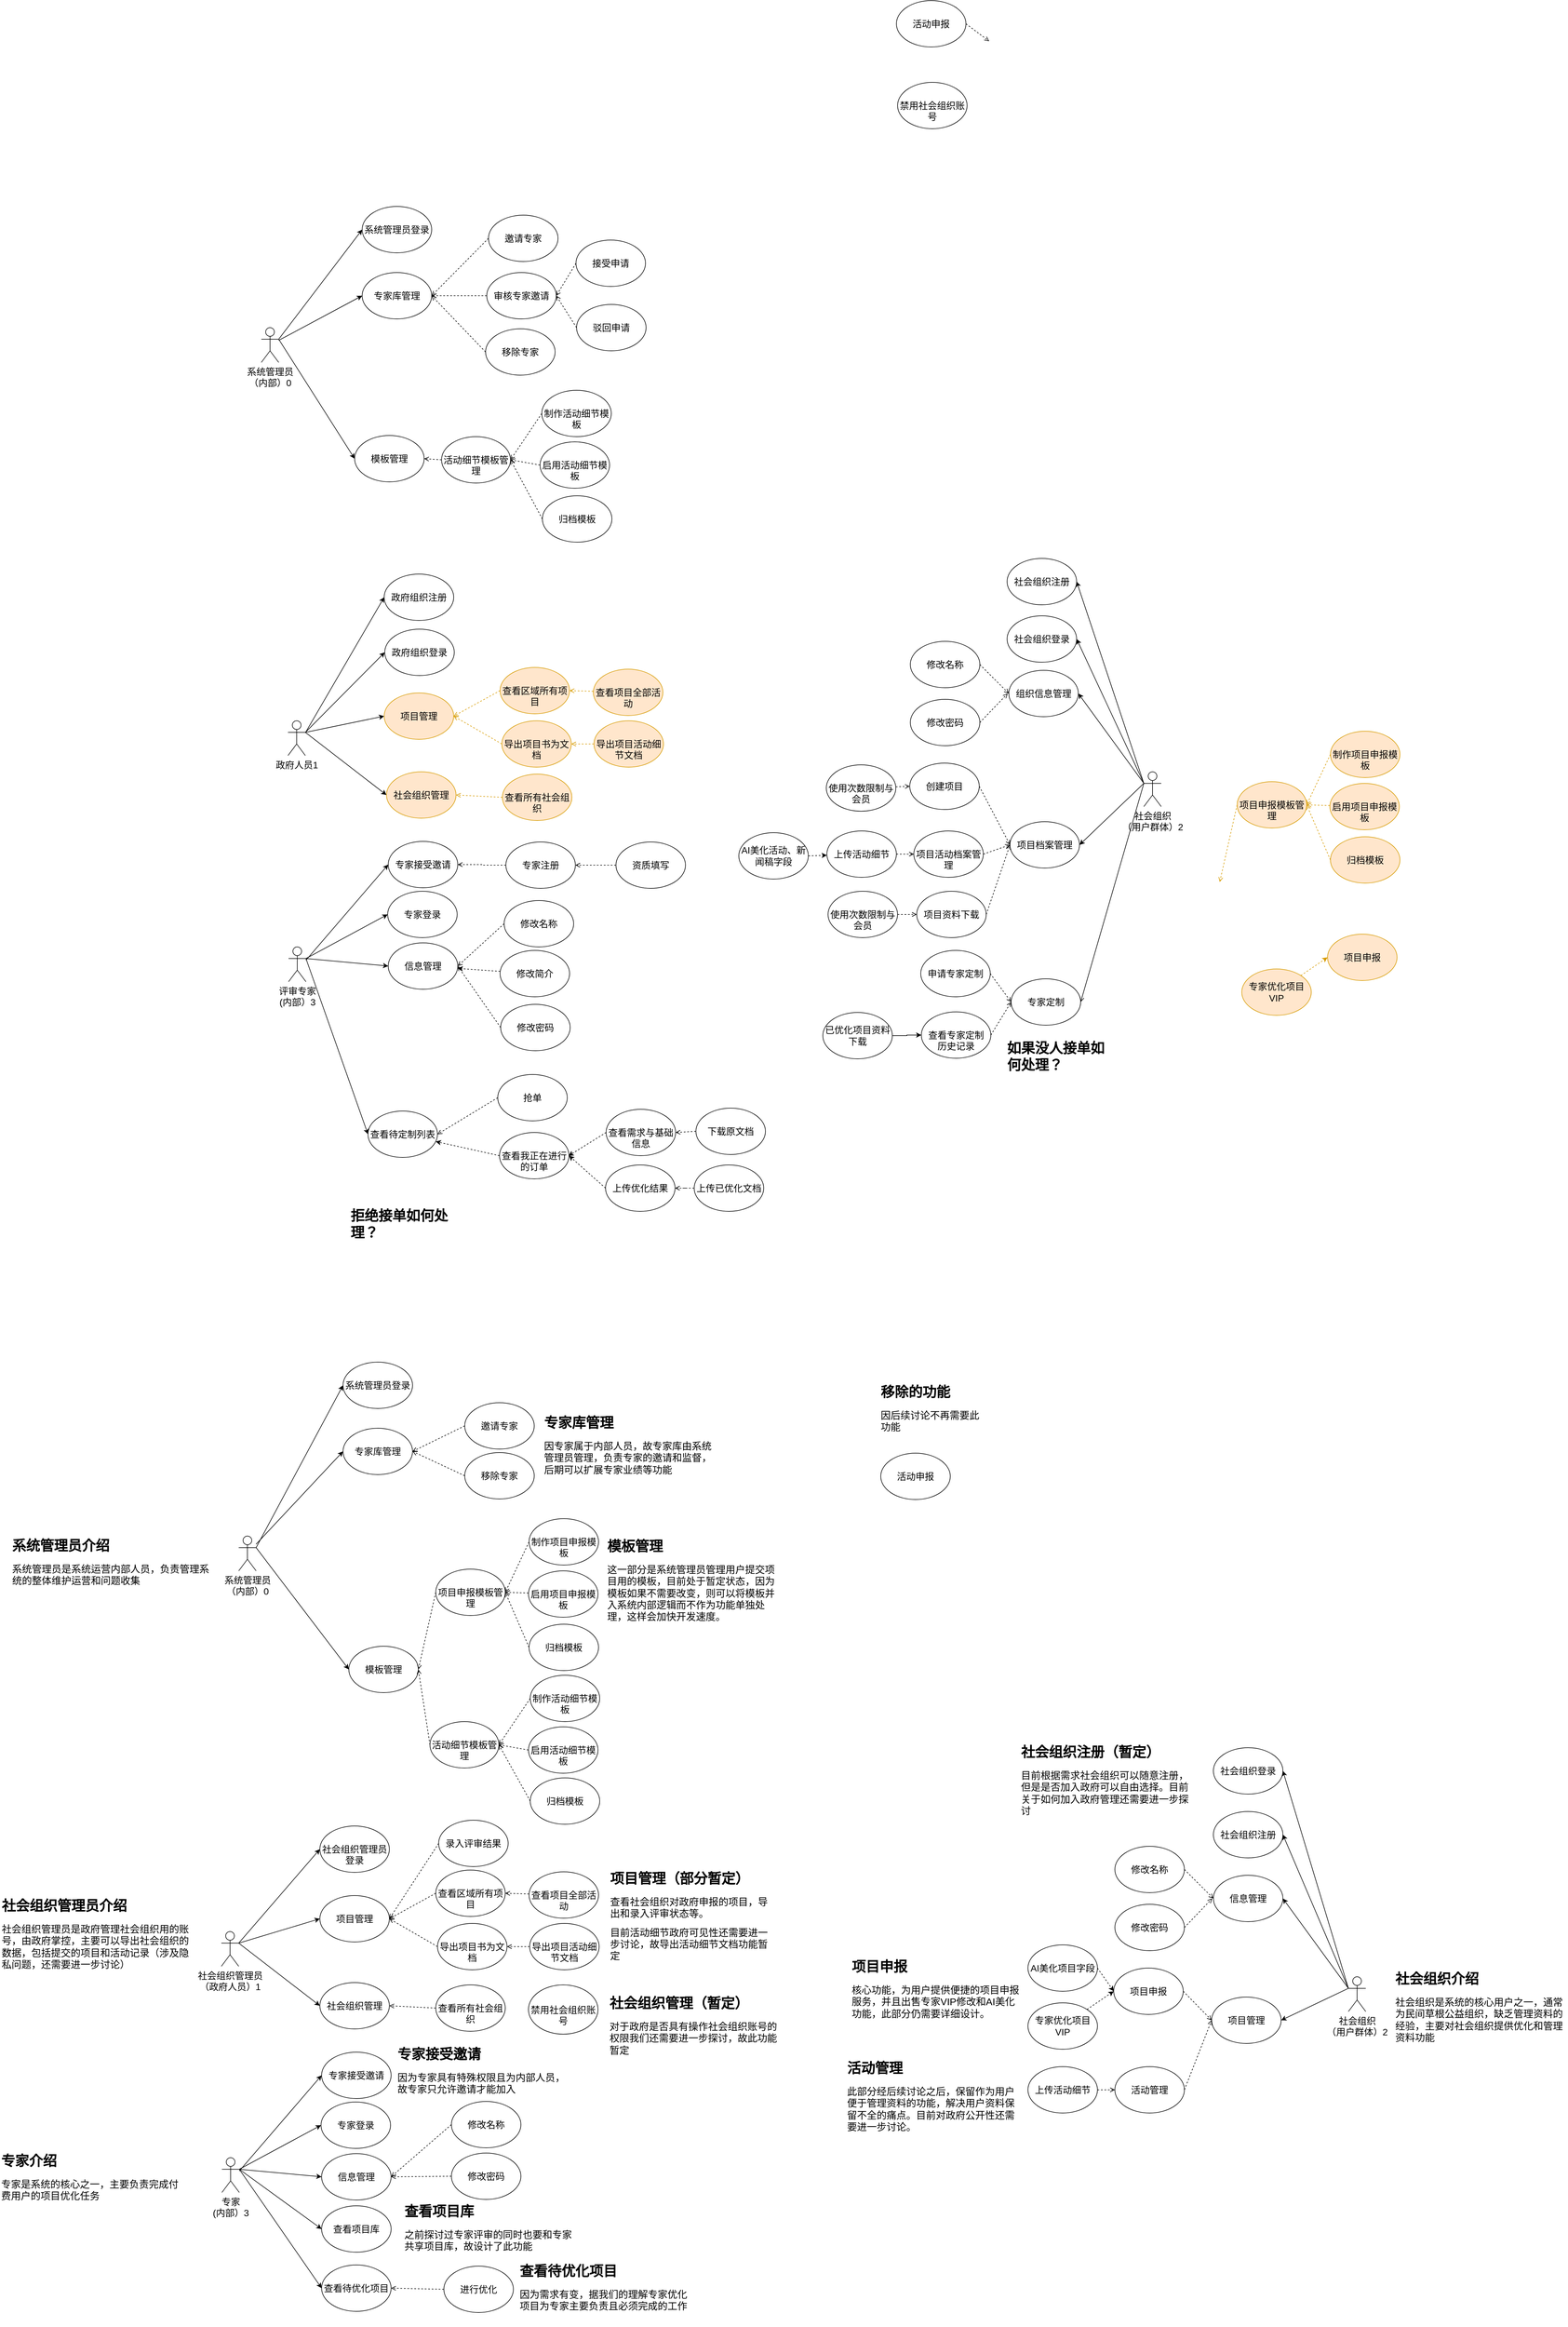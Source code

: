 <mxfile version="24.7.17">
  <diagram name="Page-1" id="0NqRDMZAXWw_qfSmM8XS">
    <mxGraphModel dx="3249" dy="3229" grid="0" gridSize="10" guides="0" tooltips="1" connect="1" arrows="1" fold="1" page="0" pageScale="1" pageWidth="827" pageHeight="1169" math="0" shadow="0">
      <root>
        <mxCell id="0" />
        <mxCell id="1" parent="0" />
        <mxCell id="Cjl1RxMYDoJs4KCJMd8G-1" style="rounded=0;orthogonalLoop=1;jettySize=auto;html=1;exitX=1;exitY=0.333;exitDx=0;exitDy=0;exitPerimeter=0;entryX=0;entryY=0.5;entryDx=0;entryDy=0;" edge="1" parent="1" source="Cjl1RxMYDoJs4KCJMd8G-5" target="Cjl1RxMYDoJs4KCJMd8G-17">
          <mxGeometry relative="1" as="geometry" />
        </mxCell>
        <mxCell id="Cjl1RxMYDoJs4KCJMd8G-2" style="rounded=0;orthogonalLoop=1;jettySize=auto;html=1;entryX=0;entryY=0.5;entryDx=0;entryDy=0;exitX=1;exitY=0.333;exitDx=0;exitDy=0;exitPerimeter=0;" edge="1" parent="1" source="Cjl1RxMYDoJs4KCJMd8G-5" target="Cjl1RxMYDoJs4KCJMd8G-38">
          <mxGeometry relative="1" as="geometry" />
        </mxCell>
        <mxCell id="Cjl1RxMYDoJs4KCJMd8G-3" style="rounded=0;orthogonalLoop=1;jettySize=auto;html=1;entryX=0;entryY=0.5;entryDx=0;entryDy=0;exitX=1;exitY=0.333;exitDx=0;exitDy=0;exitPerimeter=0;" edge="1" parent="1" source="Cjl1RxMYDoJs4KCJMd8G-5" target="Cjl1RxMYDoJs4KCJMd8G-76">
          <mxGeometry relative="1" as="geometry" />
        </mxCell>
        <mxCell id="Cjl1RxMYDoJs4KCJMd8G-4" style="rounded=0;orthogonalLoop=1;jettySize=auto;html=1;entryX=0;entryY=0.5;entryDx=0;entryDy=0;" edge="1" parent="1" target="Cjl1RxMYDoJs4KCJMd8G-93">
          <mxGeometry relative="1" as="geometry">
            <mxPoint x="-279" y="-419" as="sourcePoint" />
          </mxGeometry>
        </mxCell>
        <mxCell id="Cjl1RxMYDoJs4KCJMd8G-5" value="&lt;div&gt;&lt;font style=&quot;font-size: 16px;&quot;&gt;政府人员1&lt;/font&gt;&lt;/div&gt;" style="shape=umlActor;verticalLabelPosition=bottom;verticalAlign=top;html=1;outlineConnect=0;" vertex="1" parent="1">
          <mxGeometry x="-310" y="-438" width="30" height="60" as="geometry" />
        </mxCell>
        <mxCell id="Cjl1RxMYDoJs4KCJMd8G-6" style="rounded=0;orthogonalLoop=1;jettySize=auto;html=1;entryX=0;entryY=0.5;entryDx=0;entryDy=0;exitX=1;exitY=0.333;exitDx=0;exitDy=0;exitPerimeter=0;" edge="1" parent="1" source="Cjl1RxMYDoJs4KCJMd8G-10" target="Cjl1RxMYDoJs4KCJMd8G-33">
          <mxGeometry relative="1" as="geometry" />
        </mxCell>
        <mxCell id="Cjl1RxMYDoJs4KCJMd8G-7" style="rounded=0;orthogonalLoop=1;jettySize=auto;html=1;entryX=0;entryY=0.5;entryDx=0;entryDy=0;exitX=1;exitY=0.383;exitDx=0;exitDy=0;exitPerimeter=0;" edge="1" parent="1" source="Cjl1RxMYDoJs4KCJMd8G-10" target="Cjl1RxMYDoJs4KCJMd8G-63">
          <mxGeometry relative="1" as="geometry" />
        </mxCell>
        <mxCell id="Cjl1RxMYDoJs4KCJMd8G-8" style="rounded=0;orthogonalLoop=1;jettySize=auto;html=1;entryX=0;entryY=0.5;entryDx=0;entryDy=0;exitX=1;exitY=0.333;exitDx=0;exitDy=0;exitPerimeter=0;" edge="1" parent="1" source="Cjl1RxMYDoJs4KCJMd8G-10" target="Cjl1RxMYDoJs4KCJMd8G-64">
          <mxGeometry relative="1" as="geometry" />
        </mxCell>
        <mxCell id="Cjl1RxMYDoJs4KCJMd8G-9" style="rounded=0;orthogonalLoop=1;jettySize=auto;html=1;entryX=0;entryY=0.5;entryDx=0;entryDy=0;exitX=1;exitY=0.333;exitDx=0;exitDy=0;exitPerimeter=0;" edge="1" parent="1" source="Cjl1RxMYDoJs4KCJMd8G-10" target="Cjl1RxMYDoJs4KCJMd8G-65">
          <mxGeometry relative="1" as="geometry" />
        </mxCell>
        <mxCell id="Cjl1RxMYDoJs4KCJMd8G-10" value="&lt;font style=&quot;font-size: 16px;&quot;&gt;评审专家&lt;/font&gt;&lt;div&gt;&lt;font style=&quot;font-size: 16px;&quot;&gt;(内部）3&lt;/font&gt;&lt;/div&gt;" style="shape=umlActor;verticalLabelPosition=bottom;verticalAlign=top;html=1;outlineConnect=0;" vertex="1" parent="1">
          <mxGeometry x="-309" y="-48" width="30" height="60" as="geometry" />
        </mxCell>
        <mxCell id="Cjl1RxMYDoJs4KCJMd8G-11" style="rounded=0;orthogonalLoop=1;jettySize=auto;html=1;entryX=1;entryY=0.5;entryDx=0;entryDy=0;exitX=0;exitY=0.333;exitDx=0;exitDy=0;exitPerimeter=0;" edge="1" parent="1" source="Cjl1RxMYDoJs4KCJMd8G-16" target="Cjl1RxMYDoJs4KCJMd8G-18">
          <mxGeometry relative="1" as="geometry" />
        </mxCell>
        <mxCell id="Cjl1RxMYDoJs4KCJMd8G-12" style="rounded=0;orthogonalLoop=1;jettySize=auto;html=1;entryX=1;entryY=0.5;entryDx=0;entryDy=0;exitX=0;exitY=0.333;exitDx=0;exitDy=0;exitPerimeter=0;" edge="1" parent="1" source="Cjl1RxMYDoJs4KCJMd8G-16" target="Cjl1RxMYDoJs4KCJMd8G-30">
          <mxGeometry relative="1" as="geometry" />
        </mxCell>
        <mxCell id="Cjl1RxMYDoJs4KCJMd8G-13" style="rounded=0;orthogonalLoop=1;jettySize=auto;html=1;entryX=1;entryY=0.5;entryDx=0;entryDy=0;exitX=0;exitY=0.333;exitDx=0;exitDy=0;exitPerimeter=0;" edge="1" parent="1" source="Cjl1RxMYDoJs4KCJMd8G-16" target="Cjl1RxMYDoJs4KCJMd8G-70">
          <mxGeometry relative="1" as="geometry" />
        </mxCell>
        <mxCell id="Cjl1RxMYDoJs4KCJMd8G-14" style="rounded=0;orthogonalLoop=1;jettySize=auto;html=1;entryX=1;entryY=0.5;entryDx=0;entryDy=0;exitX=0;exitY=0.333;exitDx=0;exitDy=0;exitPerimeter=0;" edge="1" parent="1" source="Cjl1RxMYDoJs4KCJMd8G-16" target="Cjl1RxMYDoJs4KCJMd8G-75">
          <mxGeometry relative="1" as="geometry" />
        </mxCell>
        <mxCell id="Cjl1RxMYDoJs4KCJMd8G-15" style="rounded=0;orthogonalLoop=1;jettySize=auto;html=1;entryX=1;entryY=0.5;entryDx=0;entryDy=0;endArrow=open;endFill=0;exitX=0;exitY=0.333;exitDx=0;exitDy=0;exitPerimeter=0;" edge="1" parent="1" source="Cjl1RxMYDoJs4KCJMd8G-16" target="Cjl1RxMYDoJs4KCJMd8G-102">
          <mxGeometry relative="1" as="geometry" />
        </mxCell>
        <mxCell id="Cjl1RxMYDoJs4KCJMd8G-16" value="&lt;font style=&quot;font-size: 16px;&quot;&gt;社会组织&lt;/font&gt;&lt;div&gt;&lt;font style=&quot;font-size: 16px;&quot;&gt;（用户群体）2&lt;/font&gt;&lt;/div&gt;" style="shape=umlActor;verticalLabelPosition=bottom;verticalAlign=top;html=1;outlineConnect=0;" vertex="1" parent="1">
          <mxGeometry x="1167" y="-350" width="30" height="60" as="geometry" />
        </mxCell>
        <mxCell id="Cjl1RxMYDoJs4KCJMd8G-17" value="&lt;div&gt;&lt;span style=&quot;font-size: 16px; background-color: initial;&quot;&gt;政府组织登录&lt;/span&gt;&lt;br&gt;&lt;/div&gt;" style="ellipse;whiteSpace=wrap;html=1;" vertex="1" parent="1">
          <mxGeometry x="-143" y="-596" width="120" height="80" as="geometry" />
        </mxCell>
        <mxCell id="Cjl1RxMYDoJs4KCJMd8G-18" value="&lt;font style=&quot;font-size: 16px;&quot;&gt;社会组织登录&lt;/font&gt;" style="ellipse;whiteSpace=wrap;html=1;" vertex="1" parent="1">
          <mxGeometry x="931" y="-619" width="120" height="80" as="geometry" />
        </mxCell>
        <mxCell id="Cjl1RxMYDoJs4KCJMd8G-19" style="rounded=0;orthogonalLoop=1;jettySize=auto;html=1;entryX=0;entryY=0.5;entryDx=0;entryDy=0;exitX=1;exitY=0.5;exitDx=0;exitDy=0;dashed=1;endArrow=open;endFill=0;" edge="1" parent="1" source="Cjl1RxMYDoJs4KCJMd8G-20">
          <mxGeometry relative="1" as="geometry">
            <mxPoint x="900" y="-1610" as="targetPoint" />
          </mxGeometry>
        </mxCell>
        <mxCell id="Cjl1RxMYDoJs4KCJMd8G-20" value="&lt;font style=&quot;font-size: 16px;&quot;&gt;活动申报&lt;/font&gt;" style="ellipse;whiteSpace=wrap;html=1;" vertex="1" parent="1">
          <mxGeometry x="740" y="-1680" width="120" height="80" as="geometry" />
        </mxCell>
        <mxCell id="Cjl1RxMYDoJs4KCJMd8G-21" value="&lt;font style=&quot;font-size: 16px;&quot;&gt;项目申报&lt;/font&gt;" style="ellipse;whiteSpace=wrap;html=1;fillColor=#ffe6cc;strokeColor=#d79b00;" vertex="1" parent="1">
          <mxGeometry x="1484" y="-70" width="120" height="80" as="geometry" />
        </mxCell>
        <mxCell id="Cjl1RxMYDoJs4KCJMd8G-22" style="rounded=0;orthogonalLoop=1;jettySize=auto;html=1;exitX=1;exitY=0.5;exitDx=0;exitDy=0;endArrow=open;endFill=0;dashed=1;entryX=0;entryY=0.5;entryDx=0;entryDy=0;" edge="1" parent="1" source="Cjl1RxMYDoJs4KCJMd8G-23" target="Cjl1RxMYDoJs4KCJMd8G-30">
          <mxGeometry relative="1" as="geometry">
            <mxPoint x="945" y="-271" as="targetPoint" />
          </mxGeometry>
        </mxCell>
        <mxCell id="Cjl1RxMYDoJs4KCJMd8G-23" value="&lt;div&gt;&lt;span style=&quot;font-size: 16px;&quot;&gt;&lt;br&gt;&lt;/span&gt;&lt;/div&gt;&lt;span style=&quot;font-size: 16px;&quot;&gt;项目活动档案管理&lt;/span&gt;" style="ellipse;whiteSpace=wrap;html=1;" vertex="1" parent="1">
          <mxGeometry x="770" y="-248" width="120" height="80" as="geometry" />
        </mxCell>
        <mxCell id="Cjl1RxMYDoJs4KCJMd8G-24" value="&lt;span style=&quot;font-size: 16px;&quot;&gt;模板管理&lt;/span&gt;" style="ellipse;whiteSpace=wrap;html=1;" vertex="1" parent="1">
          <mxGeometry x="-195" y="-930" width="120" height="80" as="geometry" />
        </mxCell>
        <mxCell id="Cjl1RxMYDoJs4KCJMd8G-25" value="&lt;font style=&quot;font-size: 16px;&quot;&gt;专家库管理&lt;/font&gt;" style="ellipse;whiteSpace=wrap;html=1;" vertex="1" parent="1">
          <mxGeometry x="-182" y="-1211" width="120" height="80" as="geometry" />
        </mxCell>
        <mxCell id="Cjl1RxMYDoJs4KCJMd8G-26" style="rounded=0;orthogonalLoop=1;jettySize=auto;html=1;entryX=1;entryY=0.5;entryDx=0;entryDy=0;exitX=0;exitY=0.5;exitDx=0;exitDy=0;dashed=1;endArrow=open;endFill=0;fillColor=#ffe6cc;strokeColor=#d79b00;" edge="1" parent="1" source="Cjl1RxMYDoJs4KCJMd8G-27">
          <mxGeometry relative="1" as="geometry">
            <mxPoint x="1298" y="-160" as="targetPoint" />
          </mxGeometry>
        </mxCell>
        <mxCell id="Cjl1RxMYDoJs4KCJMd8G-27" value="&lt;div&gt;&lt;font style=&quot;font-size: 16px;&quot;&gt;&lt;br&gt;&lt;/font&gt;&lt;/div&gt;&lt;font style=&quot;font-size: 16px;&quot;&gt;项目申报模板管理&lt;/font&gt;" style="ellipse;whiteSpace=wrap;html=1;fillColor=#ffe6cc;strokeColor=#d79b00;" vertex="1" parent="1">
          <mxGeometry x="1328" y="-333" width="120" height="80" as="geometry" />
        </mxCell>
        <mxCell id="Cjl1RxMYDoJs4KCJMd8G-28" style="rounded=0;orthogonalLoop=1;jettySize=auto;html=1;entryX=1;entryY=0.5;entryDx=0;entryDy=0;dashed=1;endArrow=open;endFill=0;exitX=0;exitY=0.5;exitDx=0;exitDy=0;" edge="1" parent="1" source="Cjl1RxMYDoJs4KCJMd8G-29" target="Cjl1RxMYDoJs4KCJMd8G-24">
          <mxGeometry relative="1" as="geometry">
            <mxPoint x="-71" y="-320.412" as="targetPoint" />
          </mxGeometry>
        </mxCell>
        <mxCell id="Cjl1RxMYDoJs4KCJMd8G-29" value="&lt;div&gt;&lt;font style=&quot;font-size: 16px;&quot;&gt;&lt;br&gt;&lt;/font&gt;&lt;/div&gt;&lt;font style=&quot;font-size: 16px;&quot;&gt;活动细节模板管理&lt;/font&gt;" style="ellipse;whiteSpace=wrap;html=1;" vertex="1" parent="1">
          <mxGeometry x="-45" y="-928" width="119" height="80" as="geometry" />
        </mxCell>
        <mxCell id="Cjl1RxMYDoJs4KCJMd8G-30" value="&lt;font style=&quot;font-size: 16px;&quot;&gt;项目档案管理&lt;/font&gt;" style="ellipse;whiteSpace=wrap;html=1;" vertex="1" parent="1">
          <mxGeometry x="936" y="-264" width="120" height="80" as="geometry" />
        </mxCell>
        <mxCell id="Cjl1RxMYDoJs4KCJMd8G-31" style="rounded=0;orthogonalLoop=1;jettySize=auto;html=1;entryX=1;entryY=0.5;entryDx=0;entryDy=0;exitX=0;exitY=0.5;exitDx=0;exitDy=0;dashed=1;endArrow=open;endFill=0;" edge="1" parent="1" source="Cjl1RxMYDoJs4KCJMd8G-32" target="Cjl1RxMYDoJs4KCJMd8G-25">
          <mxGeometry relative="1" as="geometry" />
        </mxCell>
        <mxCell id="Cjl1RxMYDoJs4KCJMd8G-32" value="&lt;font style=&quot;font-size: 16px;&quot;&gt;邀请专家&lt;/font&gt;" style="ellipse;whiteSpace=wrap;html=1;" vertex="1" parent="1">
          <mxGeometry x="36" y="-1310" width="120" height="80" as="geometry" />
        </mxCell>
        <mxCell id="Cjl1RxMYDoJs4KCJMd8G-33" value="&lt;span style=&quot;font-size: 16px;&quot;&gt;查看待定制列表&lt;/span&gt;" style="ellipse;whiteSpace=wrap;html=1;" vertex="1" parent="1">
          <mxGeometry x="-172" y="235" width="120" height="80" as="geometry" />
        </mxCell>
        <mxCell id="Cjl1RxMYDoJs4KCJMd8G-34" value="" style="rounded=0;orthogonalLoop=1;jettySize=auto;html=1;dashed=1;endArrow=open;endFill=0;entryX=1;entryY=0.5;entryDx=0;entryDy=0;exitX=0;exitY=0.5;exitDx=0;exitDy=0;" edge="1" parent="1" source="Cjl1RxMYDoJs4KCJMd8G-35" target="Cjl1RxMYDoJs4KCJMd8G-33">
          <mxGeometry relative="1" as="geometry" />
        </mxCell>
        <mxCell id="Cjl1RxMYDoJs4KCJMd8G-35" value="&lt;span style=&quot;font-size: 16px;&quot;&gt;抢单&lt;/span&gt;" style="ellipse;whiteSpace=wrap;html=1;" vertex="1" parent="1">
          <mxGeometry x="52" y="172" width="120" height="80" as="geometry" />
        </mxCell>
        <mxCell id="Cjl1RxMYDoJs4KCJMd8G-36" style="rounded=0;orthogonalLoop=1;jettySize=auto;html=1;entryX=1;entryY=0.5;entryDx=0;entryDy=0;exitX=0;exitY=0.5;exitDx=0;exitDy=0;endArrow=open;endFill=0;dashed=1;" edge="1" parent="1" source="Cjl1RxMYDoJs4KCJMd8G-37" target="Cjl1RxMYDoJs4KCJMd8G-109">
          <mxGeometry relative="1" as="geometry">
            <mxPoint x="176" y="310" as="targetPoint" />
          </mxGeometry>
        </mxCell>
        <mxCell id="Cjl1RxMYDoJs4KCJMd8G-37" value="&lt;span style=&quot;font-size: 16px;&quot;&gt;下载原文档&lt;/span&gt;" style="ellipse;whiteSpace=wrap;html=1;" vertex="1" parent="1">
          <mxGeometry x="394" y="230" width="120" height="80" as="geometry" />
        </mxCell>
        <mxCell id="Cjl1RxMYDoJs4KCJMd8G-38" value="&lt;font style=&quot;font-size: 16px;&quot;&gt;项目管理&lt;/font&gt;" style="ellipse;whiteSpace=wrap;html=1;fillColor=#ffe6cc;strokeColor=#d79b00;" vertex="1" parent="1">
          <mxGeometry x="-144" y="-486" width="120" height="80" as="geometry" />
        </mxCell>
        <mxCell id="Cjl1RxMYDoJs4KCJMd8G-39" style="rounded=0;orthogonalLoop=1;jettySize=auto;html=1;entryX=1;entryY=0.5;entryDx=0;entryDy=0;exitX=0;exitY=0.5;exitDx=0;exitDy=0;dashed=1;endArrow=open;endFill=0;fillColor=#ffe6cc;strokeColor=#d79b00;" edge="1" parent="1" source="Cjl1RxMYDoJs4KCJMd8G-40" target="Cjl1RxMYDoJs4KCJMd8G-38">
          <mxGeometry relative="1" as="geometry" />
        </mxCell>
        <mxCell id="Cjl1RxMYDoJs4KCJMd8G-40" value="&lt;div&gt;&lt;font style=&quot;font-size: 16px;&quot;&gt;&lt;br&gt;&lt;/font&gt;&lt;/div&gt;&lt;font style=&quot;font-size: 16px;&quot;&gt;导出项目书为文档&lt;/font&gt;" style="ellipse;whiteSpace=wrap;html=1;fillColor=#ffe6cc;strokeColor=#d79b00;" vertex="1" parent="1">
          <mxGeometry x="59" y="-438" width="120" height="80" as="geometry" />
        </mxCell>
        <mxCell id="Cjl1RxMYDoJs4KCJMd8G-41" style="rounded=0;orthogonalLoop=1;jettySize=auto;html=1;entryX=0;entryY=0.5;entryDx=0;entryDy=0;dashed=1;endArrow=open;endFill=0;exitX=1;exitY=0.5;exitDx=0;exitDy=0;" edge="1" parent="1" source="Cjl1RxMYDoJs4KCJMd8G-42" target="Cjl1RxMYDoJs4KCJMd8G-23">
          <mxGeometry relative="1" as="geometry" />
        </mxCell>
        <mxCell id="Cjl1RxMYDoJs4KCJMd8G-42" value="&lt;font style=&quot;font-size: 16px;&quot;&gt;上传活动细节&lt;/font&gt;" style="ellipse;whiteSpace=wrap;html=1;" vertex="1" parent="1">
          <mxGeometry x="620" y="-248" width="120" height="80" as="geometry" />
        </mxCell>
        <mxCell id="Cjl1RxMYDoJs4KCJMd8G-43" style="rounded=0;orthogonalLoop=1;jettySize=auto;html=1;entryX=1;entryY=0.5;entryDx=0;entryDy=0;exitX=0;exitY=0.5;exitDx=0;exitDy=0;dashed=1;endArrow=open;endFill=0;fillColor=#ffe6cc;strokeColor=#d79b00;" edge="1" parent="1" source="Cjl1RxMYDoJs4KCJMd8G-44" target="Cjl1RxMYDoJs4KCJMd8G-27">
          <mxGeometry relative="1" as="geometry" />
        </mxCell>
        <mxCell id="Cjl1RxMYDoJs4KCJMd8G-44" value="&lt;div&gt;&lt;font style=&quot;font-size: 16px;&quot;&gt;&lt;br&gt;&lt;/font&gt;&lt;/div&gt;&lt;font style=&quot;font-size: 16px;&quot;&gt;制作项目申报模板&lt;/font&gt;" style="ellipse;whiteSpace=wrap;html=1;fillColor=#ffe6cc;strokeColor=#d79b00;" vertex="1" parent="1">
          <mxGeometry x="1489" y="-420" width="120" height="80" as="geometry" />
        </mxCell>
        <mxCell id="Cjl1RxMYDoJs4KCJMd8G-45" style="rounded=0;orthogonalLoop=1;jettySize=auto;html=1;entryX=1;entryY=0.5;entryDx=0;entryDy=0;dashed=1;endArrow=open;endFill=0;fillColor=#ffe6cc;strokeColor=#d79b00;" edge="1" parent="1" source="Cjl1RxMYDoJs4KCJMd8G-46" target="Cjl1RxMYDoJs4KCJMd8G-27">
          <mxGeometry relative="1" as="geometry" />
        </mxCell>
        <mxCell id="Cjl1RxMYDoJs4KCJMd8G-46" value="&lt;div&gt;&lt;font style=&quot;font-size: 16px;&quot;&gt;&lt;br&gt;&lt;/font&gt;&lt;/div&gt;&lt;font style=&quot;font-size: 16px;&quot;&gt;启用项目申报模板&lt;/font&gt;" style="ellipse;whiteSpace=wrap;html=1;fillColor=#ffe6cc;strokeColor=#d79b00;" vertex="1" parent="1">
          <mxGeometry x="1488" y="-330" width="120" height="80" as="geometry" />
        </mxCell>
        <mxCell id="Cjl1RxMYDoJs4KCJMd8G-47" style="rounded=0;orthogonalLoop=1;jettySize=auto;html=1;entryX=1;entryY=0.5;entryDx=0;entryDy=0;exitX=0;exitY=0.5;exitDx=0;exitDy=0;dashed=1;endArrow=open;endFill=0;fillColor=#ffe6cc;strokeColor=#d79b00;" edge="1" parent="1" source="Cjl1RxMYDoJs4KCJMd8G-48" target="Cjl1RxMYDoJs4KCJMd8G-27">
          <mxGeometry relative="1" as="geometry" />
        </mxCell>
        <mxCell id="Cjl1RxMYDoJs4KCJMd8G-48" value="&lt;font style=&quot;font-size: 16px;&quot;&gt;归档模板&lt;/font&gt;" style="ellipse;whiteSpace=wrap;html=1;fillColor=#ffe6cc;strokeColor=#d79b00;" vertex="1" parent="1">
          <mxGeometry x="1489" y="-238" width="120" height="80" as="geometry" />
        </mxCell>
        <mxCell id="Cjl1RxMYDoJs4KCJMd8G-49" style="rounded=0;orthogonalLoop=1;jettySize=auto;html=1;entryX=1;entryY=0.5;entryDx=0;entryDy=0;exitX=0;exitY=0.5;exitDx=0;exitDy=0;dashed=1;endArrow=open;endFill=0;" edge="1" parent="1" source="Cjl1RxMYDoJs4KCJMd8G-50" target="Cjl1RxMYDoJs4KCJMd8G-29">
          <mxGeometry relative="1" as="geometry">
            <mxPoint x="36" y="-462" as="targetPoint" />
            <mxPoint x="127" y="-583.0" as="sourcePoint" />
          </mxGeometry>
        </mxCell>
        <mxCell id="Cjl1RxMYDoJs4KCJMd8G-50" value="&lt;div&gt;&lt;font style=&quot;font-size: 16px;&quot;&gt;&lt;br&gt;&lt;/font&gt;&lt;/div&gt;&lt;font style=&quot;font-size: 16px;&quot;&gt;制作活动细节模板&lt;/font&gt;" style="ellipse;whiteSpace=wrap;html=1;" vertex="1" parent="1">
          <mxGeometry x="128" y="-1008" width="120" height="80" as="geometry" />
        </mxCell>
        <mxCell id="Cjl1RxMYDoJs4KCJMd8G-51" style="rounded=0;orthogonalLoop=1;jettySize=auto;html=1;entryX=1;entryY=0.5;entryDx=0;entryDy=0;exitX=0;exitY=0.5;exitDx=0;exitDy=0;dashed=1;endArrow=open;endFill=0;" edge="1" parent="1" source="Cjl1RxMYDoJs4KCJMd8G-52" target="Cjl1RxMYDoJs4KCJMd8G-29">
          <mxGeometry relative="1" as="geometry">
            <mxPoint x="36" y="-462" as="targetPoint" />
          </mxGeometry>
        </mxCell>
        <mxCell id="Cjl1RxMYDoJs4KCJMd8G-52" value="&lt;div&gt;&lt;font style=&quot;font-size: 16px;&quot;&gt;&lt;br&gt;&lt;/font&gt;&lt;/div&gt;&lt;font style=&quot;font-size: 16px;&quot;&gt;启用活动细节模板&lt;/font&gt;" style="ellipse;whiteSpace=wrap;html=1;" vertex="1" parent="1">
          <mxGeometry x="125" y="-919" width="120" height="80" as="geometry" />
        </mxCell>
        <mxCell id="Cjl1RxMYDoJs4KCJMd8G-53" style="rounded=0;orthogonalLoop=1;jettySize=auto;html=1;dashed=1;endArrow=open;endFill=0;entryX=1;entryY=0.5;entryDx=0;entryDy=0;exitX=0;exitY=0.5;exitDx=0;exitDy=0;" edge="1" parent="1" source="Cjl1RxMYDoJs4KCJMd8G-54" target="Cjl1RxMYDoJs4KCJMd8G-29">
          <mxGeometry relative="1" as="geometry">
            <mxPoint x="29" y="-591" as="targetPoint" />
            <mxPoint x="128" y="-791" as="sourcePoint" />
          </mxGeometry>
        </mxCell>
        <mxCell id="Cjl1RxMYDoJs4KCJMd8G-54" value="&lt;font style=&quot;font-size: 16px;&quot;&gt;归档模板&lt;/font&gt;" style="ellipse;whiteSpace=wrap;html=1;" vertex="1" parent="1">
          <mxGeometry x="129" y="-826" width="120" height="80" as="geometry" />
        </mxCell>
        <mxCell id="Cjl1RxMYDoJs4KCJMd8G-55" style="rounded=0;orthogonalLoop=1;jettySize=auto;html=1;entryX=1;entryY=0.5;entryDx=0;entryDy=0;exitX=0;exitY=0.5;exitDx=0;exitDy=0;dashed=1;endArrow=open;endFill=0;" edge="1" parent="1" source="Cjl1RxMYDoJs4KCJMd8G-56" target="Cjl1RxMYDoJs4KCJMd8G-25">
          <mxGeometry relative="1" as="geometry" />
        </mxCell>
        <mxCell id="Cjl1RxMYDoJs4KCJMd8G-56" value="&lt;font style=&quot;font-size: 16px;&quot;&gt;移除专家&lt;/font&gt;" style="ellipse;whiteSpace=wrap;html=1;" vertex="1" parent="1">
          <mxGeometry x="31" y="-1114" width="120" height="80" as="geometry" />
        </mxCell>
        <mxCell id="Cjl1RxMYDoJs4KCJMd8G-57" style="rounded=0;orthogonalLoop=1;jettySize=auto;html=1;entryX=1;entryY=0.5;entryDx=0;entryDy=0;dashed=1;endArrow=open;endFill=0;exitX=0;exitY=0.5;exitDx=0;exitDy=0;fillColor=#ffe6cc;strokeColor=#d79b00;" edge="1" parent="1" source="Cjl1RxMYDoJs4KCJMd8G-58" target="Cjl1RxMYDoJs4KCJMd8G-38">
          <mxGeometry relative="1" as="geometry" />
        </mxCell>
        <mxCell id="Cjl1RxMYDoJs4KCJMd8G-58" value="&lt;div&gt;&lt;font style=&quot;font-size: 16px;&quot;&gt;&lt;br&gt;&lt;/font&gt;&lt;/div&gt;&lt;font style=&quot;font-size: 16px;&quot;&gt;查看区域所有项目&lt;/font&gt;" style="ellipse;whiteSpace=wrap;html=1;fillColor=#ffe6cc;strokeColor=#d79b00;" vertex="1" parent="1">
          <mxGeometry x="56" y="-530" width="120" height="80" as="geometry" />
        </mxCell>
        <mxCell id="Cjl1RxMYDoJs4KCJMd8G-59" style="rounded=0;orthogonalLoop=1;jettySize=auto;html=1;entryX=1;entryY=0.5;entryDx=0;entryDy=0;dashed=1;endArrow=open;endFill=0;fillColor=#ffe6cc;strokeColor=#d79b00;" edge="1" parent="1" source="Cjl1RxMYDoJs4KCJMd8G-60" target="Cjl1RxMYDoJs4KCJMd8G-58">
          <mxGeometry relative="1" as="geometry" />
        </mxCell>
        <mxCell id="Cjl1RxMYDoJs4KCJMd8G-60" value="&lt;div&gt;&lt;font style=&quot;font-size: 16px;&quot;&gt;&lt;br&gt;&lt;/font&gt;&lt;/div&gt;&lt;font style=&quot;font-size: 16px;&quot;&gt;查看项目全部活动&lt;/font&gt;" style="ellipse;whiteSpace=wrap;html=1;fillColor=#ffe6cc;strokeColor=#d79b00;" vertex="1" parent="1">
          <mxGeometry x="217" y="-527" width="120" height="80" as="geometry" />
        </mxCell>
        <mxCell id="Cjl1RxMYDoJs4KCJMd8G-61" style="rounded=0;orthogonalLoop=1;jettySize=auto;html=1;entryX=1;entryY=0.5;entryDx=0;entryDy=0;dashed=1;endArrow=open;endFill=0;fillColor=#ffe6cc;strokeColor=#d79b00;" edge="1" parent="1" source="Cjl1RxMYDoJs4KCJMd8G-62" target="Cjl1RxMYDoJs4KCJMd8G-40">
          <mxGeometry relative="1" as="geometry" />
        </mxCell>
        <mxCell id="Cjl1RxMYDoJs4KCJMd8G-62" value="&lt;div&gt;&lt;font style=&quot;font-size: 16px;&quot;&gt;&lt;br&gt;&lt;/font&gt;&lt;/div&gt;&lt;font style=&quot;font-size: 16px;&quot;&gt;导出项目活动细节文档&lt;/font&gt;" style="ellipse;whiteSpace=wrap;html=1;fillColor=#ffe6cc;strokeColor=#d79b00;" vertex="1" parent="1">
          <mxGeometry x="218" y="-438" width="120" height="80" as="geometry" />
        </mxCell>
        <mxCell id="Cjl1RxMYDoJs4KCJMd8G-63" value="&lt;font style=&quot;font-size: 16px;&quot;&gt;专家接受邀请&lt;/font&gt;" style="ellipse;whiteSpace=wrap;html=1;" vertex="1" parent="1">
          <mxGeometry x="-137" y="-230" width="120" height="80" as="geometry" />
        </mxCell>
        <mxCell id="Cjl1RxMYDoJs4KCJMd8G-64" value="&lt;font style=&quot;font-size: 16px;&quot;&gt;专家登录&lt;/font&gt;" style="ellipse;whiteSpace=wrap;html=1;" vertex="1" parent="1">
          <mxGeometry x="-138" y="-144" width="120" height="80" as="geometry" />
        </mxCell>
        <mxCell id="Cjl1RxMYDoJs4KCJMd8G-65" value="&lt;font style=&quot;font-size: 16px;&quot;&gt;信息管理&lt;/font&gt;" style="ellipse;whiteSpace=wrap;html=1;" vertex="1" parent="1">
          <mxGeometry x="-137" y="-55" width="120" height="80" as="geometry" />
        </mxCell>
        <mxCell id="Cjl1RxMYDoJs4KCJMd8G-66" style="rounded=0;orthogonalLoop=1;jettySize=auto;html=1;entryX=1;entryY=0.5;entryDx=0;entryDy=0;dashed=1;endArrow=open;endFill=0;exitX=0;exitY=0.5;exitDx=0;exitDy=0;" edge="1" parent="1" source="Cjl1RxMYDoJs4KCJMd8G-67" target="Cjl1RxMYDoJs4KCJMd8G-65">
          <mxGeometry relative="1" as="geometry" />
        </mxCell>
        <mxCell id="Cjl1RxMYDoJs4KCJMd8G-67" value="&lt;font style=&quot;font-size: 16px;&quot;&gt;修改名称&lt;/font&gt;" style="ellipse;whiteSpace=wrap;html=1;" vertex="1" parent="1">
          <mxGeometry x="63" y="-128" width="120" height="80" as="geometry" />
        </mxCell>
        <mxCell id="Cjl1RxMYDoJs4KCJMd8G-68" style="rounded=0;orthogonalLoop=1;jettySize=auto;html=1;entryX=1;entryY=0.5;entryDx=0;entryDy=0;dashed=1;endArrow=open;endFill=0;exitX=0;exitY=0.5;exitDx=0;exitDy=0;" edge="1" parent="1" source="Cjl1RxMYDoJs4KCJMd8G-69" target="Cjl1RxMYDoJs4KCJMd8G-65">
          <mxGeometry relative="1" as="geometry" />
        </mxCell>
        <mxCell id="Cjl1RxMYDoJs4KCJMd8G-69" value="&lt;font style=&quot;font-size: 16px;&quot;&gt;修改密码&lt;/font&gt;" style="ellipse;whiteSpace=wrap;html=1;" vertex="1" parent="1">
          <mxGeometry x="57" y="51" width="120" height="80" as="geometry" />
        </mxCell>
        <mxCell id="Cjl1RxMYDoJs4KCJMd8G-70" value="&lt;font style=&quot;font-size: 16px;&quot;&gt;组织信息管理&lt;/font&gt;" style="ellipse;whiteSpace=wrap;html=1;" vertex="1" parent="1">
          <mxGeometry x="934" y="-525" width="120" height="80" as="geometry" />
        </mxCell>
        <mxCell id="Cjl1RxMYDoJs4KCJMd8G-71" style="rounded=0;orthogonalLoop=1;jettySize=auto;html=1;entryX=0;entryY=0.5;entryDx=0;entryDy=0;dashed=1;endArrow=open;endFill=0;exitX=1;exitY=0.5;exitDx=0;exitDy=0;" edge="1" parent="1" source="Cjl1RxMYDoJs4KCJMd8G-72" target="Cjl1RxMYDoJs4KCJMd8G-70">
          <mxGeometry relative="1" as="geometry" />
        </mxCell>
        <mxCell id="Cjl1RxMYDoJs4KCJMd8G-72" value="&lt;font style=&quot;font-size: 16px;&quot;&gt;修改名称&lt;/font&gt;" style="ellipse;whiteSpace=wrap;html=1;" vertex="1" parent="1">
          <mxGeometry x="764" y="-575" width="120" height="80" as="geometry" />
        </mxCell>
        <mxCell id="Cjl1RxMYDoJs4KCJMd8G-73" style="rounded=0;orthogonalLoop=1;jettySize=auto;html=1;dashed=1;endArrow=open;endFill=0;exitX=1;exitY=0.5;exitDx=0;exitDy=0;" edge="1" parent="1" source="Cjl1RxMYDoJs4KCJMd8G-74">
          <mxGeometry relative="1" as="geometry">
            <mxPoint x="932" y="-485" as="targetPoint" />
          </mxGeometry>
        </mxCell>
        <mxCell id="Cjl1RxMYDoJs4KCJMd8G-74" value="&lt;font style=&quot;font-size: 16px;&quot;&gt;修改密码&lt;/font&gt;" style="ellipse;whiteSpace=wrap;html=1;" vertex="1" parent="1">
          <mxGeometry x="764" y="-475" width="120" height="80" as="geometry" />
        </mxCell>
        <mxCell id="Cjl1RxMYDoJs4KCJMd8G-75" value="&lt;span style=&quot;font-size: 16px;&quot;&gt;社会组织注册&lt;/span&gt;" style="ellipse;whiteSpace=wrap;html=1;" vertex="1" parent="1">
          <mxGeometry x="931" y="-718" width="120" height="80" as="geometry" />
        </mxCell>
        <mxCell id="Cjl1RxMYDoJs4KCJMd8G-76" value="&lt;font style=&quot;font-size: 16px;&quot;&gt;社会组织管理&lt;/font&gt;" style="ellipse;whiteSpace=wrap;html=1;fillColor=#ffe6cc;strokeColor=#d79b00;" vertex="1" parent="1">
          <mxGeometry x="-140" y="-350" width="120" height="80" as="geometry" />
        </mxCell>
        <mxCell id="Cjl1RxMYDoJs4KCJMd8G-77" style="rounded=0;orthogonalLoop=1;jettySize=auto;html=1;entryX=1;entryY=0.5;entryDx=0;entryDy=0;endArrow=open;endFill=0;dashed=1;exitX=0;exitY=0.5;exitDx=0;exitDy=0;fillColor=#ffe6cc;strokeColor=#d79b00;" edge="1" parent="1" source="Cjl1RxMYDoJs4KCJMd8G-78" target="Cjl1RxMYDoJs4KCJMd8G-76">
          <mxGeometry relative="1" as="geometry" />
        </mxCell>
        <mxCell id="Cjl1RxMYDoJs4KCJMd8G-78" value="&lt;div&gt;&lt;font style=&quot;font-size: 16px;&quot;&gt;&lt;br&gt;&lt;/font&gt;&lt;/div&gt;&lt;font style=&quot;font-size: 16px;&quot;&gt;查看所有社会组织&lt;/font&gt;" style="ellipse;whiteSpace=wrap;html=1;fillColor=#ffe6cc;strokeColor=#d79b00;" vertex="1" parent="1">
          <mxGeometry x="60" y="-346" width="120" height="80" as="geometry" />
        </mxCell>
        <mxCell id="Cjl1RxMYDoJs4KCJMd8G-79" value="&lt;div&gt;&lt;font style=&quot;font-size: 16px;&quot;&gt;&lt;br&gt;&lt;/font&gt;&lt;/div&gt;&lt;font style=&quot;font-size: 16px;&quot;&gt;禁用社会组织账号&lt;/font&gt;" style="ellipse;whiteSpace=wrap;html=1;" vertex="1" parent="1">
          <mxGeometry x="742" y="-1539" width="120" height="80" as="geometry" />
        </mxCell>
        <mxCell id="Cjl1RxMYDoJs4KCJMd8G-80" style="rounded=0;orthogonalLoop=1;jettySize=auto;html=1;dashed=1;exitX=1;exitY=0.5;exitDx=0;exitDy=0;" edge="1" parent="1" source="Cjl1RxMYDoJs4KCJMd8G-81" target="Cjl1RxMYDoJs4KCJMd8G-42">
          <mxGeometry relative="1" as="geometry">
            <mxPoint x="624" y="-205" as="targetPoint" />
          </mxGeometry>
        </mxCell>
        <mxCell id="Cjl1RxMYDoJs4KCJMd8G-81" value="&lt;font style=&quot;font-size: 16px;&quot;&gt;AI美化活动、新闻稿字段&lt;/font&gt;" style="ellipse;whiteSpace=wrap;html=1;" vertex="1" parent="1">
          <mxGeometry x="468" y="-245" width="120" height="80" as="geometry" />
        </mxCell>
        <mxCell id="Cjl1RxMYDoJs4KCJMd8G-82" style="rounded=0;orthogonalLoop=1;jettySize=auto;html=1;entryX=0;entryY=0.5;entryDx=0;entryDy=0;dashed=1;fillColor=#ffe6cc;strokeColor=#d79b00;" edge="1" parent="1" source="Cjl1RxMYDoJs4KCJMd8G-83" target="Cjl1RxMYDoJs4KCJMd8G-21">
          <mxGeometry relative="1" as="geometry" />
        </mxCell>
        <mxCell id="Cjl1RxMYDoJs4KCJMd8G-83" value="&lt;span style=&quot;font-size: 16px;&quot;&gt;专家优化项目&lt;/span&gt;&lt;div&gt;&lt;span style=&quot;font-size: 16px;&quot;&gt;VIP&lt;/span&gt;&lt;/div&gt;" style="ellipse;whiteSpace=wrap;html=1;fillColor=#ffe6cc;strokeColor=#d79b00;" vertex="1" parent="1">
          <mxGeometry x="1336" y="-10" width="120" height="80" as="geometry" />
        </mxCell>
        <mxCell id="Cjl1RxMYDoJs4KCJMd8G-84" style="rounded=0;orthogonalLoop=1;jettySize=auto;html=1;entryX=0;entryY=0.5;entryDx=0;entryDy=0;exitX=1;exitY=0.333;exitDx=0;exitDy=0;exitPerimeter=0;" edge="1" parent="1" source="Cjl1RxMYDoJs4KCJMd8G-87" target="Cjl1RxMYDoJs4KCJMd8G-88">
          <mxGeometry relative="1" as="geometry" />
        </mxCell>
        <mxCell id="Cjl1RxMYDoJs4KCJMd8G-85" style="rounded=0;orthogonalLoop=1;jettySize=auto;html=1;entryX=0;entryY=0.5;entryDx=0;entryDy=0;" edge="1" parent="1" source="Cjl1RxMYDoJs4KCJMd8G-87" target="Cjl1RxMYDoJs4KCJMd8G-25">
          <mxGeometry relative="1" as="geometry" />
        </mxCell>
        <mxCell id="Cjl1RxMYDoJs4KCJMd8G-86" style="rounded=0;orthogonalLoop=1;jettySize=auto;html=1;entryX=0;entryY=0.5;entryDx=0;entryDy=0;exitX=1;exitY=0.333;exitDx=0;exitDy=0;exitPerimeter=0;" edge="1" parent="1" source="Cjl1RxMYDoJs4KCJMd8G-87" target="Cjl1RxMYDoJs4KCJMd8G-24">
          <mxGeometry relative="1" as="geometry" />
        </mxCell>
        <mxCell id="Cjl1RxMYDoJs4KCJMd8G-87" value="&lt;span style=&quot;font-size: 16px;&quot;&gt;系统管理员&lt;/span&gt;&lt;div&gt;&lt;span style=&quot;font-size: 16px;&quot;&gt;（内部）0&lt;/span&gt;&lt;/div&gt;" style="shape=umlActor;verticalLabelPosition=bottom;verticalAlign=top;html=1;outlineConnect=0;" vertex="1" parent="1">
          <mxGeometry x="-356" y="-1116" width="30" height="60" as="geometry" />
        </mxCell>
        <mxCell id="Cjl1RxMYDoJs4KCJMd8G-88" value="&lt;div&gt;&lt;span style=&quot;font-size: 16px; background-color: initial;&quot;&gt;系统管理员登录&lt;/span&gt;&lt;br&gt;&lt;/div&gt;" style="ellipse;whiteSpace=wrap;html=1;" vertex="1" parent="1">
          <mxGeometry x="-182" y="-1325" width="120" height="80" as="geometry" />
        </mxCell>
        <mxCell id="Cjl1RxMYDoJs4KCJMd8G-89" value="" style="edgeStyle=orthogonalEdgeStyle;rounded=0;orthogonalLoop=1;jettySize=auto;html=1;dashed=1;endArrow=open;endFill=0;" edge="1" parent="1" source="Cjl1RxMYDoJs4KCJMd8G-90" target="Cjl1RxMYDoJs4KCJMd8G-63">
          <mxGeometry relative="1" as="geometry" />
        </mxCell>
        <mxCell id="Cjl1RxMYDoJs4KCJMd8G-90" value="&lt;font style=&quot;font-size: 16px;&quot;&gt;专家注册&lt;/font&gt;" style="ellipse;whiteSpace=wrap;html=1;" vertex="1" parent="1">
          <mxGeometry x="66" y="-229" width="120" height="80" as="geometry" />
        </mxCell>
        <mxCell id="Cjl1RxMYDoJs4KCJMd8G-91" value="" style="edgeStyle=orthogonalEdgeStyle;rounded=0;orthogonalLoop=1;jettySize=auto;html=1;endArrow=open;endFill=0;dashed=1;" edge="1" parent="1" source="Cjl1RxMYDoJs4KCJMd8G-92" target="Cjl1RxMYDoJs4KCJMd8G-90">
          <mxGeometry relative="1" as="geometry" />
        </mxCell>
        <mxCell id="Cjl1RxMYDoJs4KCJMd8G-92" value="&lt;font style=&quot;font-size: 16px;&quot;&gt;资质填写&lt;/font&gt;" style="ellipse;whiteSpace=wrap;html=1;" vertex="1" parent="1">
          <mxGeometry x="256" y="-229" width="120" height="80" as="geometry" />
        </mxCell>
        <mxCell id="Cjl1RxMYDoJs4KCJMd8G-93" value="&lt;span style=&quot;font-size: 16px;&quot;&gt;政府组织注册&lt;/span&gt;" style="ellipse;whiteSpace=wrap;html=1;" vertex="1" parent="1">
          <mxGeometry x="-144" y="-691" width="120" height="80" as="geometry" />
        </mxCell>
        <mxCell id="Cjl1RxMYDoJs4KCJMd8G-94" style="rounded=0;orthogonalLoop=1;jettySize=auto;html=1;entryX=0;entryY=0.5;entryDx=0;entryDy=0;endArrow=open;endFill=0;dashed=1;exitX=1;exitY=0.5;exitDx=0;exitDy=0;" edge="1" parent="1" source="Cjl1RxMYDoJs4KCJMd8G-95" target="Cjl1RxMYDoJs4KCJMd8G-30">
          <mxGeometry relative="1" as="geometry" />
        </mxCell>
        <mxCell id="Cjl1RxMYDoJs4KCJMd8G-95" value="&lt;font style=&quot;font-size: 16px;&quot;&gt;创建项目&lt;/font&gt;" style="ellipse;whiteSpace=wrap;html=1;" vertex="1" parent="1">
          <mxGeometry x="763" y="-365" width="120" height="80" as="geometry" />
        </mxCell>
        <mxCell id="Cjl1RxMYDoJs4KCJMd8G-96" style="rounded=0;orthogonalLoop=1;jettySize=auto;html=1;entryX=0;entryY=0.5;entryDx=0;entryDy=0;dashed=1;endArrow=open;endFill=0;" edge="1" parent="1" source="Cjl1RxMYDoJs4KCJMd8G-97" target="Cjl1RxMYDoJs4KCJMd8G-95">
          <mxGeometry relative="1" as="geometry" />
        </mxCell>
        <mxCell id="Cjl1RxMYDoJs4KCJMd8G-97" value="&lt;div&gt;&lt;font style=&quot;font-size: 16px;&quot;&gt;&lt;br&gt;&lt;/font&gt;&lt;/div&gt;&lt;font style=&quot;font-size: 16px;&quot;&gt;使用次数限制与会员&lt;/font&gt;" style="ellipse;whiteSpace=wrap;html=1;" vertex="1" parent="1">
          <mxGeometry x="619" y="-362" width="120" height="80" as="geometry" />
        </mxCell>
        <mxCell id="Cjl1RxMYDoJs4KCJMd8G-98" style="rounded=0;orthogonalLoop=1;jettySize=auto;html=1;entryX=0;entryY=0.5;entryDx=0;entryDy=0;dashed=1;endArrow=open;endFill=0;exitX=1;exitY=0.5;exitDx=0;exitDy=0;" edge="1" parent="1" source="Cjl1RxMYDoJs4KCJMd8G-99" target="Cjl1RxMYDoJs4KCJMd8G-30">
          <mxGeometry relative="1" as="geometry" />
        </mxCell>
        <mxCell id="Cjl1RxMYDoJs4KCJMd8G-99" value="&lt;font style=&quot;font-size: 16px;&quot;&gt;项目资料下载&lt;/font&gt;" style="ellipse;whiteSpace=wrap;html=1;" vertex="1" parent="1">
          <mxGeometry x="775" y="-144" width="120" height="80" as="geometry" />
        </mxCell>
        <mxCell id="Cjl1RxMYDoJs4KCJMd8G-100" style="rounded=0;orthogonalLoop=1;jettySize=auto;html=1;entryX=0;entryY=0.5;entryDx=0;entryDy=0;endArrow=open;endFill=0;dashed=1;" edge="1" parent="1" source="Cjl1RxMYDoJs4KCJMd8G-101" target="Cjl1RxMYDoJs4KCJMd8G-99">
          <mxGeometry relative="1" as="geometry" />
        </mxCell>
        <mxCell id="Cjl1RxMYDoJs4KCJMd8G-101" value="&lt;div&gt;&lt;font style=&quot;font-size: 16px;&quot;&gt;&lt;br&gt;&lt;/font&gt;&lt;/div&gt;&lt;font style=&quot;font-size: 16px;&quot;&gt;使用次数限制与会员&lt;/font&gt;" style="ellipse;whiteSpace=wrap;html=1;" vertex="1" parent="1">
          <mxGeometry x="622" y="-144" width="120" height="80" as="geometry" />
        </mxCell>
        <mxCell id="Cjl1RxMYDoJs4KCJMd8G-102" value="&lt;font style=&quot;font-size: 16px;&quot;&gt;专家定制&lt;/font&gt;" style="ellipse;whiteSpace=wrap;html=1;" vertex="1" parent="1">
          <mxGeometry x="938" y="7" width="120" height="80" as="geometry" />
        </mxCell>
        <mxCell id="Cjl1RxMYDoJs4KCJMd8G-103" value="&lt;h1 style=&quot;margin-top: 0px;&quot;&gt;如果没人接单如何处理？&lt;/h1&gt;" style="text;html=1;whiteSpace=wrap;overflow=hidden;rounded=0;" vertex="1" parent="1">
          <mxGeometry x="929" y="106" width="180" height="120" as="geometry" />
        </mxCell>
        <mxCell id="Cjl1RxMYDoJs4KCJMd8G-104" style="rounded=0;orthogonalLoop=1;jettySize=auto;html=1;entryX=0;entryY=0.5;entryDx=0;entryDy=0;dashed=1;endArrow=open;endFill=0;exitX=1;exitY=0.5;exitDx=0;exitDy=0;" edge="1" parent="1" source="Cjl1RxMYDoJs4KCJMd8G-105" target="Cjl1RxMYDoJs4KCJMd8G-102">
          <mxGeometry relative="1" as="geometry" />
        </mxCell>
        <mxCell id="Cjl1RxMYDoJs4KCJMd8G-105" value="&lt;font style=&quot;font-size: 16px;&quot;&gt;申请&lt;/font&gt;&lt;span style=&quot;font-size: 16px;&quot;&gt;专家定制&lt;/span&gt;" style="ellipse;whiteSpace=wrap;html=1;" vertex="1" parent="1">
          <mxGeometry x="782" y="-42" width="120" height="80" as="geometry" />
        </mxCell>
        <mxCell id="Cjl1RxMYDoJs4KCJMd8G-106" style="rounded=0;orthogonalLoop=1;jettySize=auto;html=1;entryX=0;entryY=0.5;entryDx=0;entryDy=0;dashed=1;endArrow=open;endFill=0;exitX=1;exitY=0.5;exitDx=0;exitDy=0;" edge="1" parent="1" source="Cjl1RxMYDoJs4KCJMd8G-107" target="Cjl1RxMYDoJs4KCJMd8G-102">
          <mxGeometry relative="1" as="geometry" />
        </mxCell>
        <mxCell id="Cjl1RxMYDoJs4KCJMd8G-107" value="&lt;div&gt;&lt;font style=&quot;font-size: 16px;&quot;&gt;&lt;br&gt;&lt;/font&gt;&lt;/div&gt;&lt;font style=&quot;font-size: 16px;&quot;&gt;查看专家&lt;/font&gt;&lt;span style=&quot;font-size: 16px;&quot;&gt;定制&lt;/span&gt;&lt;div&gt;&lt;span style=&quot;font-size: 16px;&quot;&gt;历史记录&lt;/span&gt;&lt;/div&gt;" style="ellipse;whiteSpace=wrap;html=1;" vertex="1" parent="1">
          <mxGeometry x="783" y="64" width="120" height="80" as="geometry" />
        </mxCell>
        <mxCell id="Cjl1RxMYDoJs4KCJMd8G-108" style="rounded=0;orthogonalLoop=1;jettySize=auto;html=1;entryX=0.992;entryY=0.505;entryDx=0;entryDy=0;dashed=1;exitX=0;exitY=0.5;exitDx=0;exitDy=0;entryPerimeter=0;" edge="1" parent="1" source="Cjl1RxMYDoJs4KCJMd8G-109" target="Cjl1RxMYDoJs4KCJMd8G-113">
          <mxGeometry relative="1" as="geometry">
            <mxPoint x="176" y="310" as="targetPoint" />
          </mxGeometry>
        </mxCell>
        <mxCell id="Cjl1RxMYDoJs4KCJMd8G-109" value="&lt;div&gt;&lt;span style=&quot;font-size: 16px;&quot;&gt;&lt;br&gt;&lt;/span&gt;&lt;/div&gt;&lt;span style=&quot;font-size: 16px;&quot;&gt;查看需求与基础信息&lt;/span&gt;" style="ellipse;whiteSpace=wrap;html=1;" vertex="1" parent="1">
          <mxGeometry x="239" y="232" width="120" height="80" as="geometry" />
        </mxCell>
        <mxCell id="Cjl1RxMYDoJs4KCJMd8G-110" style="rounded=0;orthogonalLoop=1;jettySize=auto;html=1;entryX=1;entryY=0.5;entryDx=0;entryDy=0;dashed=1;exitX=0;exitY=0.5;exitDx=0;exitDy=0;" edge="1" parent="1" source="Cjl1RxMYDoJs4KCJMd8G-111" target="Cjl1RxMYDoJs4KCJMd8G-113">
          <mxGeometry relative="1" as="geometry">
            <mxPoint x="176" y="310" as="targetPoint" />
          </mxGeometry>
        </mxCell>
        <mxCell id="Cjl1RxMYDoJs4KCJMd8G-111" value="&lt;span style=&quot;font-size: 16px;&quot;&gt;上传优化结果&lt;/span&gt;" style="ellipse;whiteSpace=wrap;html=1;" vertex="1" parent="1">
          <mxGeometry x="238" y="328" width="120" height="80" as="geometry" />
        </mxCell>
        <mxCell id="Cjl1RxMYDoJs4KCJMd8G-112" style="rounded=0;orthogonalLoop=1;jettySize=auto;html=1;dashed=1;exitX=0;exitY=0.5;exitDx=0;exitDy=0;" edge="1" parent="1" source="Cjl1RxMYDoJs4KCJMd8G-113" target="Cjl1RxMYDoJs4KCJMd8G-33">
          <mxGeometry relative="1" as="geometry" />
        </mxCell>
        <mxCell id="Cjl1RxMYDoJs4KCJMd8G-113" value="&lt;div&gt;&lt;span style=&quot;font-size: 16px;&quot;&gt;&lt;br&gt;&lt;/span&gt;&lt;/div&gt;&lt;span style=&quot;font-size: 16px;&quot;&gt;查看我正在进行的订单&lt;/span&gt;" style="ellipse;whiteSpace=wrap;html=1;" vertex="1" parent="1">
          <mxGeometry x="55" y="272" width="120" height="80" as="geometry" />
        </mxCell>
        <mxCell id="Cjl1RxMYDoJs4KCJMd8G-114" style="edgeStyle=orthogonalEdgeStyle;rounded=0;orthogonalLoop=1;jettySize=auto;html=1;entryX=1;entryY=0.5;entryDx=0;entryDy=0;dashed=1;endArrow=open;endFill=0;" edge="1" parent="1" source="Cjl1RxMYDoJs4KCJMd8G-115" target="Cjl1RxMYDoJs4KCJMd8G-111">
          <mxGeometry relative="1" as="geometry" />
        </mxCell>
        <mxCell id="Cjl1RxMYDoJs4KCJMd8G-115" value="&lt;span style=&quot;font-size: 16px;&quot;&gt;上传已优化文档&lt;/span&gt;" style="ellipse;whiteSpace=wrap;html=1;" vertex="1" parent="1">
          <mxGeometry x="391" y="328" width="120" height="80" as="geometry" />
        </mxCell>
        <mxCell id="Cjl1RxMYDoJs4KCJMd8G-116" value="" style="rounded=0;orthogonalLoop=1;jettySize=auto;html=1;dashed=1;" edge="1" parent="1" source="Cjl1RxMYDoJs4KCJMd8G-117" target="Cjl1RxMYDoJs4KCJMd8G-65">
          <mxGeometry relative="1" as="geometry" />
        </mxCell>
        <mxCell id="Cjl1RxMYDoJs4KCJMd8G-117" value="&lt;span style=&quot;font-size: 16px;&quot;&gt;修改简介&lt;/span&gt;" style="ellipse;whiteSpace=wrap;html=1;" vertex="1" parent="1">
          <mxGeometry x="56" y="-42" width="120" height="80" as="geometry" />
        </mxCell>
        <mxCell id="Cjl1RxMYDoJs4KCJMd8G-118" style="rounded=0;orthogonalLoop=1;jettySize=auto;html=1;dashed=1;endArrow=open;endFill=0;" edge="1" parent="1" source="Cjl1RxMYDoJs4KCJMd8G-119" target="Cjl1RxMYDoJs4KCJMd8G-25">
          <mxGeometry relative="1" as="geometry" />
        </mxCell>
        <mxCell id="Cjl1RxMYDoJs4KCJMd8G-119" value="&lt;font style=&quot;font-size: 16px;&quot;&gt;审核专家邀请&lt;/font&gt;" style="ellipse;whiteSpace=wrap;html=1;" vertex="1" parent="1">
          <mxGeometry x="33" y="-1211" width="120" height="80" as="geometry" />
        </mxCell>
        <mxCell id="Cjl1RxMYDoJs4KCJMd8G-120" style="rounded=0;orthogonalLoop=1;jettySize=auto;html=1;entryX=1;entryY=0.5;entryDx=0;entryDy=0;dashed=1;endArrow=open;endFill=0;exitX=0;exitY=0.5;exitDx=0;exitDy=0;" edge="1" parent="1" source="Cjl1RxMYDoJs4KCJMd8G-121" target="Cjl1RxMYDoJs4KCJMd8G-119">
          <mxGeometry relative="1" as="geometry" />
        </mxCell>
        <mxCell id="Cjl1RxMYDoJs4KCJMd8G-121" value="&lt;font style=&quot;font-size: 16px;&quot;&gt;接受申请&lt;/font&gt;" style="ellipse;whiteSpace=wrap;html=1;" vertex="1" parent="1">
          <mxGeometry x="187" y="-1267" width="120" height="80" as="geometry" />
        </mxCell>
        <mxCell id="Cjl1RxMYDoJs4KCJMd8G-122" style="rounded=0;orthogonalLoop=1;jettySize=auto;html=1;entryX=1;entryY=0.5;entryDx=0;entryDy=0;dashed=1;endArrow=open;endFill=0;exitX=0;exitY=0.5;exitDx=0;exitDy=0;" edge="1" parent="1" source="Cjl1RxMYDoJs4KCJMd8G-123" target="Cjl1RxMYDoJs4KCJMd8G-119">
          <mxGeometry relative="1" as="geometry" />
        </mxCell>
        <mxCell id="Cjl1RxMYDoJs4KCJMd8G-123" value="&lt;font style=&quot;font-size: 16px;&quot;&gt;驳回申请&lt;/font&gt;" style="ellipse;whiteSpace=wrap;html=1;" vertex="1" parent="1">
          <mxGeometry x="188" y="-1156" width="120" height="80" as="geometry" />
        </mxCell>
        <mxCell id="Cjl1RxMYDoJs4KCJMd8G-124" value="&lt;h1 style=&quot;margin-top: 0px;&quot;&gt;拒绝接单如何处理？&lt;/h1&gt;" style="text;html=1;whiteSpace=wrap;overflow=hidden;rounded=0;" vertex="1" parent="1">
          <mxGeometry x="-204" y="395" width="180" height="120" as="geometry" />
        </mxCell>
        <mxCell id="Cjl1RxMYDoJs4KCJMd8G-125" value="" style="edgeStyle=orthogonalEdgeStyle;rounded=0;orthogonalLoop=1;jettySize=auto;html=1;" edge="1" parent="1" source="Cjl1RxMYDoJs4KCJMd8G-126" target="Cjl1RxMYDoJs4KCJMd8G-107">
          <mxGeometry relative="1" as="geometry" />
        </mxCell>
        <mxCell id="Cjl1RxMYDoJs4KCJMd8G-126" value="&lt;font style=&quot;font-size: 16px;&quot;&gt;已优化项目资料下载&lt;/font&gt;" style="ellipse;whiteSpace=wrap;html=1;" vertex="1" parent="1">
          <mxGeometry x="613" y="65" width="120" height="80" as="geometry" />
        </mxCell>
        <mxCell id="Cjl1RxMYDoJs4KCJMd8G-127" style="rounded=0;orthogonalLoop=1;jettySize=auto;html=1;exitX=1;exitY=0.333;exitDx=0;exitDy=0;exitPerimeter=0;entryX=0;entryY=0.5;entryDx=0;entryDy=0;" edge="1" parent="1" source="Cjl1RxMYDoJs4KCJMd8G-130" target="Cjl1RxMYDoJs4KCJMd8G-142">
          <mxGeometry relative="1" as="geometry" />
        </mxCell>
        <mxCell id="Cjl1RxMYDoJs4KCJMd8G-128" style="rounded=0;orthogonalLoop=1;jettySize=auto;html=1;entryX=0;entryY=0.5;entryDx=0;entryDy=0;exitX=1;exitY=0.333;exitDx=0;exitDy=0;exitPerimeter=0;" edge="1" parent="1" source="Cjl1RxMYDoJs4KCJMd8G-130" target="Cjl1RxMYDoJs4KCJMd8G-162">
          <mxGeometry relative="1" as="geometry" />
        </mxCell>
        <mxCell id="Cjl1RxMYDoJs4KCJMd8G-129" style="rounded=0;orthogonalLoop=1;jettySize=auto;html=1;entryX=0;entryY=0.5;entryDx=0;entryDy=0;exitX=1;exitY=0.333;exitDx=0;exitDy=0;exitPerimeter=0;" edge="1" parent="1" source="Cjl1RxMYDoJs4KCJMd8G-130" target="Cjl1RxMYDoJs4KCJMd8G-200">
          <mxGeometry relative="1" as="geometry" />
        </mxCell>
        <mxCell id="Cjl1RxMYDoJs4KCJMd8G-130" value="&lt;font style=&quot;font-size: 16px;&quot;&gt;社会组织管理员&lt;/font&gt;&lt;div&gt;&lt;font style=&quot;font-size: 16px;&quot;&gt;（政府人员）1&lt;/font&gt;&lt;/div&gt;" style="shape=umlActor;verticalLabelPosition=bottom;verticalAlign=top;html=1;outlineConnect=0;" vertex="1" parent="1">
          <mxGeometry x="-425" y="1650" width="30" height="60" as="geometry" />
        </mxCell>
        <mxCell id="Cjl1RxMYDoJs4KCJMd8G-131" style="rounded=0;orthogonalLoop=1;jettySize=auto;html=1;entryX=0;entryY=0.5;entryDx=0;entryDy=0;exitX=1;exitY=0.333;exitDx=0;exitDy=0;exitPerimeter=0;" edge="1" parent="1" source="Cjl1RxMYDoJs4KCJMd8G-136" target="Cjl1RxMYDoJs4KCJMd8G-158">
          <mxGeometry relative="1" as="geometry" />
        </mxCell>
        <mxCell id="Cjl1RxMYDoJs4KCJMd8G-132" style="rounded=0;orthogonalLoop=1;jettySize=auto;html=1;entryX=0;entryY=0.5;entryDx=0;entryDy=0;exitX=1;exitY=0.333;exitDx=0;exitDy=0;exitPerimeter=0;" edge="1" parent="1" source="Cjl1RxMYDoJs4KCJMd8G-136" target="Cjl1RxMYDoJs4KCJMd8G-159">
          <mxGeometry relative="1" as="geometry" />
        </mxCell>
        <mxCell id="Cjl1RxMYDoJs4KCJMd8G-133" style="rounded=0;orthogonalLoop=1;jettySize=auto;html=1;entryX=0;entryY=0.5;entryDx=0;entryDy=0;exitX=1;exitY=0.383;exitDx=0;exitDy=0;exitPerimeter=0;" edge="1" parent="1" source="Cjl1RxMYDoJs4KCJMd8G-136" target="Cjl1RxMYDoJs4KCJMd8G-187">
          <mxGeometry relative="1" as="geometry" />
        </mxCell>
        <mxCell id="Cjl1RxMYDoJs4KCJMd8G-134" style="rounded=0;orthogonalLoop=1;jettySize=auto;html=1;entryX=0;entryY=0.5;entryDx=0;entryDy=0;exitX=1;exitY=0.333;exitDx=0;exitDy=0;exitPerimeter=0;" edge="1" parent="1" source="Cjl1RxMYDoJs4KCJMd8G-136" target="Cjl1RxMYDoJs4KCJMd8G-188">
          <mxGeometry relative="1" as="geometry" />
        </mxCell>
        <mxCell id="Cjl1RxMYDoJs4KCJMd8G-135" style="rounded=0;orthogonalLoop=1;jettySize=auto;html=1;entryX=0;entryY=0.5;entryDx=0;entryDy=0;exitX=1;exitY=0.333;exitDx=0;exitDy=0;exitPerimeter=0;" edge="1" parent="1" source="Cjl1RxMYDoJs4KCJMd8G-136" target="Cjl1RxMYDoJs4KCJMd8G-189">
          <mxGeometry relative="1" as="geometry" />
        </mxCell>
        <mxCell id="Cjl1RxMYDoJs4KCJMd8G-136" value="&lt;font style=&quot;font-size: 16px;&quot;&gt;专家&lt;/font&gt;&lt;div&gt;&lt;font style=&quot;font-size: 16px;&quot;&gt;(内部）3&lt;/font&gt;&lt;/div&gt;" style="shape=umlActor;verticalLabelPosition=bottom;verticalAlign=top;html=1;outlineConnect=0;" vertex="1" parent="1">
          <mxGeometry x="-424" y="2040" width="30" height="60" as="geometry" />
        </mxCell>
        <mxCell id="Cjl1RxMYDoJs4KCJMd8G-137" style="rounded=0;orthogonalLoop=1;jettySize=auto;html=1;entryX=1;entryY=0.5;entryDx=0;entryDy=0;exitX=0;exitY=0.333;exitDx=0;exitDy=0;exitPerimeter=0;" edge="1" parent="1" source="Cjl1RxMYDoJs4KCJMd8G-141" target="Cjl1RxMYDoJs4KCJMd8G-143">
          <mxGeometry relative="1" as="geometry" />
        </mxCell>
        <mxCell id="Cjl1RxMYDoJs4KCJMd8G-138" style="rounded=0;orthogonalLoop=1;jettySize=auto;html=1;entryX=1;entryY=0.5;entryDx=0;entryDy=0;exitX=0;exitY=0.333;exitDx=0;exitDy=0;exitPerimeter=0;" edge="1" parent="1" source="Cjl1RxMYDoJs4KCJMd8G-141" target="Cjl1RxMYDoJs4KCJMd8G-155">
          <mxGeometry relative="1" as="geometry" />
        </mxCell>
        <mxCell id="Cjl1RxMYDoJs4KCJMd8G-139" style="rounded=0;orthogonalLoop=1;jettySize=auto;html=1;entryX=1;entryY=0.5;entryDx=0;entryDy=0;exitX=0;exitY=0.333;exitDx=0;exitDy=0;exitPerimeter=0;" edge="1" parent="1" source="Cjl1RxMYDoJs4KCJMd8G-141" target="Cjl1RxMYDoJs4KCJMd8G-194">
          <mxGeometry relative="1" as="geometry" />
        </mxCell>
        <mxCell id="Cjl1RxMYDoJs4KCJMd8G-140" style="rounded=0;orthogonalLoop=1;jettySize=auto;html=1;entryX=1;entryY=0.5;entryDx=0;entryDy=0;exitX=0;exitY=0.333;exitDx=0;exitDy=0;exitPerimeter=0;" edge="1" parent="1" source="Cjl1RxMYDoJs4KCJMd8G-141" target="Cjl1RxMYDoJs4KCJMd8G-199">
          <mxGeometry relative="1" as="geometry" />
        </mxCell>
        <mxCell id="Cjl1RxMYDoJs4KCJMd8G-141" value="&lt;font style=&quot;font-size: 16px;&quot;&gt;社会组织&lt;/font&gt;&lt;div&gt;&lt;font style=&quot;font-size: 16px;&quot;&gt;（用户群体）2&lt;/font&gt;&lt;/div&gt;" style="shape=umlActor;verticalLabelPosition=bottom;verticalAlign=top;html=1;outlineConnect=0;" vertex="1" parent="1">
          <mxGeometry x="1520" y="1728" width="30" height="60" as="geometry" />
        </mxCell>
        <mxCell id="Cjl1RxMYDoJs4KCJMd8G-142" value="&lt;div&gt;&lt;font style=&quot;font-size: 16px;&quot;&gt;&lt;br&gt;&lt;/font&gt;&lt;/div&gt;&lt;font style=&quot;font-size: 16px;&quot;&gt;社会组织管理员登录&lt;/font&gt;" style="ellipse;whiteSpace=wrap;html=1;" vertex="1" parent="1">
          <mxGeometry x="-255" y="1468" width="120" height="80" as="geometry" />
        </mxCell>
        <mxCell id="Cjl1RxMYDoJs4KCJMd8G-143" value="&lt;font style=&quot;font-size: 16px;&quot;&gt;社会组织登录&lt;/font&gt;" style="ellipse;whiteSpace=wrap;html=1;" vertex="1" parent="1">
          <mxGeometry x="1287" y="1333" width="120" height="80" as="geometry" />
        </mxCell>
        <mxCell id="Cjl1RxMYDoJs4KCJMd8G-144" value="&lt;font style=&quot;font-size: 16px;&quot;&gt;活动申报&lt;/font&gt;" style="ellipse;whiteSpace=wrap;html=1;" vertex="1" parent="1">
          <mxGeometry x="713" y="825" width="120" height="80" as="geometry" />
        </mxCell>
        <mxCell id="Cjl1RxMYDoJs4KCJMd8G-145" style="rounded=0;orthogonalLoop=1;jettySize=auto;html=1;entryX=0;entryY=0.5;entryDx=0;entryDy=0;exitX=1;exitY=0.5;exitDx=0;exitDy=0;endArrow=open;endFill=0;dashed=1;" edge="1" parent="1" source="Cjl1RxMYDoJs4KCJMd8G-146" target="Cjl1RxMYDoJs4KCJMd8G-155">
          <mxGeometry relative="1" as="geometry">
            <mxPoint x="1379" y="1674" as="sourcePoint" />
          </mxGeometry>
        </mxCell>
        <mxCell id="Cjl1RxMYDoJs4KCJMd8G-146" value="&lt;font style=&quot;font-size: 16px;&quot;&gt;项目申报&lt;/font&gt;" style="ellipse;whiteSpace=wrap;html=1;" vertex="1" parent="1">
          <mxGeometry x="1115" y="1713" width="120" height="80" as="geometry" />
        </mxCell>
        <mxCell id="Cjl1RxMYDoJs4KCJMd8G-147" style="rounded=0;orthogonalLoop=1;jettySize=auto;html=1;entryX=0;entryY=0.5;entryDx=0;entryDy=0;exitX=1;exitY=0.5;exitDx=0;exitDy=0;endArrow=open;endFill=0;dashed=1;" edge="1" parent="1" source="Cjl1RxMYDoJs4KCJMd8G-148" target="Cjl1RxMYDoJs4KCJMd8G-155">
          <mxGeometry relative="1" as="geometry" />
        </mxCell>
        <mxCell id="Cjl1RxMYDoJs4KCJMd8G-148" value="&lt;span style=&quot;font-size: 16px;&quot;&gt;活动管理&lt;/span&gt;" style="ellipse;whiteSpace=wrap;html=1;" vertex="1" parent="1">
          <mxGeometry x="1117" y="1883" width="120" height="80" as="geometry" />
        </mxCell>
        <mxCell id="Cjl1RxMYDoJs4KCJMd8G-149" value="&lt;span style=&quot;font-size: 16px;&quot;&gt;模板管理&lt;/span&gt;" style="ellipse;whiteSpace=wrap;html=1;" vertex="1" parent="1">
          <mxGeometry x="-205" y="1158" width="120" height="80" as="geometry" />
        </mxCell>
        <mxCell id="Cjl1RxMYDoJs4KCJMd8G-150" value="&lt;font style=&quot;font-size: 16px;&quot;&gt;专家库管理&lt;/font&gt;" style="ellipse;whiteSpace=wrap;html=1;" vertex="1" parent="1">
          <mxGeometry x="-215" y="782" width="120" height="80" as="geometry" />
        </mxCell>
        <mxCell id="Cjl1RxMYDoJs4KCJMd8G-151" style="rounded=0;orthogonalLoop=1;jettySize=auto;html=1;entryX=1;entryY=0.5;entryDx=0;entryDy=0;exitX=0;exitY=0.5;exitDx=0;exitDy=0;dashed=1;endArrow=open;endFill=0;" edge="1" parent="1" source="Cjl1RxMYDoJs4KCJMd8G-152" target="Cjl1RxMYDoJs4KCJMd8G-149">
          <mxGeometry relative="1" as="geometry">
            <mxPoint x="-88" y="1861" as="targetPoint" />
          </mxGeometry>
        </mxCell>
        <mxCell id="Cjl1RxMYDoJs4KCJMd8G-152" value="&lt;div&gt;&lt;font style=&quot;font-size: 16px;&quot;&gt;&lt;br&gt;&lt;/font&gt;&lt;/div&gt;&lt;font style=&quot;font-size: 16px;&quot;&gt;项目申报模板管理&lt;/font&gt;" style="ellipse;whiteSpace=wrap;html=1;" vertex="1" parent="1">
          <mxGeometry x="-55" y="1025" width="120" height="80" as="geometry" />
        </mxCell>
        <mxCell id="Cjl1RxMYDoJs4KCJMd8G-153" style="rounded=0;orthogonalLoop=1;jettySize=auto;html=1;entryX=1;entryY=0.5;entryDx=0;entryDy=0;dashed=1;endArrow=open;endFill=0;exitX=0;exitY=0.5;exitDx=0;exitDy=0;" edge="1" parent="1" source="Cjl1RxMYDoJs4KCJMd8G-154" target="Cjl1RxMYDoJs4KCJMd8G-149">
          <mxGeometry relative="1" as="geometry">
            <mxPoint x="-85" y="1861.588" as="targetPoint" />
          </mxGeometry>
        </mxCell>
        <mxCell id="Cjl1RxMYDoJs4KCJMd8G-154" value="&lt;div&gt;&lt;font style=&quot;font-size: 16px;&quot;&gt;&lt;br&gt;&lt;/font&gt;&lt;/div&gt;&lt;font style=&quot;font-size: 16px;&quot;&gt;活动细节模板管理&lt;/font&gt;" style="ellipse;whiteSpace=wrap;html=1;" vertex="1" parent="1">
          <mxGeometry x="-65" y="1288" width="119" height="80" as="geometry" />
        </mxCell>
        <mxCell id="Cjl1RxMYDoJs4KCJMd8G-155" value="&lt;font style=&quot;font-size: 16px;&quot;&gt;项目管理&lt;/font&gt;" style="ellipse;whiteSpace=wrap;html=1;" vertex="1" parent="1">
          <mxGeometry x="1284" y="1763" width="120" height="80" as="geometry" />
        </mxCell>
        <mxCell id="Cjl1RxMYDoJs4KCJMd8G-156" style="rounded=0;orthogonalLoop=1;jettySize=auto;html=1;entryX=1;entryY=0.5;entryDx=0;entryDy=0;exitX=0;exitY=0.5;exitDx=0;exitDy=0;dashed=1;endArrow=open;endFill=0;" edge="1" parent="1" source="Cjl1RxMYDoJs4KCJMd8G-157" target="Cjl1RxMYDoJs4KCJMd8G-150">
          <mxGeometry relative="1" as="geometry" />
        </mxCell>
        <mxCell id="Cjl1RxMYDoJs4KCJMd8G-157" value="&lt;font style=&quot;font-size: 16px;&quot;&gt;邀请专家&lt;/font&gt;" style="ellipse;whiteSpace=wrap;html=1;" vertex="1" parent="1">
          <mxGeometry x="-5" y="738" width="120" height="80" as="geometry" />
        </mxCell>
        <mxCell id="Cjl1RxMYDoJs4KCJMd8G-158" value="&lt;font style=&quot;font-size: 16px;&quot;&gt;查看项目库&lt;/font&gt;" style="ellipse;whiteSpace=wrap;html=1;" vertex="1" parent="1">
          <mxGeometry x="-252" y="2123" width="120" height="80" as="geometry" />
        </mxCell>
        <mxCell id="Cjl1RxMYDoJs4KCJMd8G-159" value="&lt;span style=&quot;font-size: 16px;&quot;&gt;查看待优化项目&lt;/span&gt;" style="ellipse;whiteSpace=wrap;html=1;" vertex="1" parent="1">
          <mxGeometry x="-252" y="2225" width="120" height="80" as="geometry" />
        </mxCell>
        <mxCell id="Cjl1RxMYDoJs4KCJMd8G-160" style="rounded=0;orthogonalLoop=1;jettySize=auto;html=1;entryX=1;entryY=0.5;entryDx=0;entryDy=0;exitX=0;exitY=0.5;exitDx=0;exitDy=0;endArrow=open;endFill=0;dashed=1;" edge="1" parent="1" source="Cjl1RxMYDoJs4KCJMd8G-161" target="Cjl1RxMYDoJs4KCJMd8G-159">
          <mxGeometry relative="1" as="geometry" />
        </mxCell>
        <mxCell id="Cjl1RxMYDoJs4KCJMd8G-161" value="&lt;span style=&quot;font-size: 16px;&quot;&gt;进行优化&lt;/span&gt;" style="ellipse;whiteSpace=wrap;html=1;" vertex="1" parent="1">
          <mxGeometry x="-41" y="2227" width="120" height="80" as="geometry" />
        </mxCell>
        <mxCell id="Cjl1RxMYDoJs4KCJMd8G-162" value="&lt;font style=&quot;font-size: 16px;&quot;&gt;项目管理&lt;/font&gt;" style="ellipse;whiteSpace=wrap;html=1;" vertex="1" parent="1">
          <mxGeometry x="-255" y="1588" width="120" height="80" as="geometry" />
        </mxCell>
        <mxCell id="Cjl1RxMYDoJs4KCJMd8G-163" style="rounded=0;orthogonalLoop=1;jettySize=auto;html=1;entryX=1;entryY=0.5;entryDx=0;entryDy=0;exitX=0;exitY=0.5;exitDx=0;exitDy=0;dashed=1;endArrow=open;endFill=0;" edge="1" parent="1" source="Cjl1RxMYDoJs4KCJMd8G-164" target="Cjl1RxMYDoJs4KCJMd8G-162">
          <mxGeometry relative="1" as="geometry" />
        </mxCell>
        <mxCell id="Cjl1RxMYDoJs4KCJMd8G-164" value="&lt;div&gt;&lt;font style=&quot;font-size: 16px;&quot;&gt;&lt;br&gt;&lt;/font&gt;&lt;/div&gt;&lt;font style=&quot;font-size: 16px;&quot;&gt;导出项目书为文档&lt;/font&gt;" style="ellipse;whiteSpace=wrap;html=1;" vertex="1" parent="1">
          <mxGeometry x="-52" y="1636" width="120" height="80" as="geometry" />
        </mxCell>
        <mxCell id="Cjl1RxMYDoJs4KCJMd8G-165" style="rounded=0;orthogonalLoop=1;jettySize=auto;html=1;entryX=0;entryY=0.5;entryDx=0;entryDy=0;dashed=1;endArrow=open;endFill=0;exitX=1;exitY=0.5;exitDx=0;exitDy=0;" edge="1" parent="1" source="Cjl1RxMYDoJs4KCJMd8G-166" target="Cjl1RxMYDoJs4KCJMd8G-148">
          <mxGeometry relative="1" as="geometry" />
        </mxCell>
        <mxCell id="Cjl1RxMYDoJs4KCJMd8G-166" value="&lt;font style=&quot;font-size: 16px;&quot;&gt;上传活动细节&lt;/font&gt;" style="ellipse;whiteSpace=wrap;html=1;" vertex="1" parent="1">
          <mxGeometry x="967" y="1883" width="120" height="80" as="geometry" />
        </mxCell>
        <mxCell id="Cjl1RxMYDoJs4KCJMd8G-167" style="rounded=0;orthogonalLoop=1;jettySize=auto;html=1;entryX=1;entryY=0.5;entryDx=0;entryDy=0;exitX=0;exitY=0.5;exitDx=0;exitDy=0;dashed=1;endArrow=open;endFill=0;" edge="1" parent="1" source="Cjl1RxMYDoJs4KCJMd8G-168" target="Cjl1RxMYDoJs4KCJMd8G-152">
          <mxGeometry relative="1" as="geometry" />
        </mxCell>
        <mxCell id="Cjl1RxMYDoJs4KCJMd8G-168" value="&lt;div&gt;&lt;font style=&quot;font-size: 16px;&quot;&gt;&lt;br&gt;&lt;/font&gt;&lt;/div&gt;&lt;font style=&quot;font-size: 16px;&quot;&gt;制作项目申报模板&lt;/font&gt;" style="ellipse;whiteSpace=wrap;html=1;" vertex="1" parent="1">
          <mxGeometry x="106" y="938" width="120" height="80" as="geometry" />
        </mxCell>
        <mxCell id="Cjl1RxMYDoJs4KCJMd8G-169" style="rounded=0;orthogonalLoop=1;jettySize=auto;html=1;entryX=1;entryY=0.5;entryDx=0;entryDy=0;dashed=1;endArrow=open;endFill=0;" edge="1" parent="1" source="Cjl1RxMYDoJs4KCJMd8G-170" target="Cjl1RxMYDoJs4KCJMd8G-152">
          <mxGeometry relative="1" as="geometry" />
        </mxCell>
        <mxCell id="Cjl1RxMYDoJs4KCJMd8G-170" value="&lt;div&gt;&lt;font style=&quot;font-size: 16px;&quot;&gt;&lt;br&gt;&lt;/font&gt;&lt;/div&gt;&lt;font style=&quot;font-size: 16px;&quot;&gt;启用项目申报模板&lt;/font&gt;" style="ellipse;whiteSpace=wrap;html=1;" vertex="1" parent="1">
          <mxGeometry x="105" y="1028" width="120" height="80" as="geometry" />
        </mxCell>
        <mxCell id="Cjl1RxMYDoJs4KCJMd8G-171" style="rounded=0;orthogonalLoop=1;jettySize=auto;html=1;entryX=1;entryY=0.5;entryDx=0;entryDy=0;exitX=0;exitY=0.5;exitDx=0;exitDy=0;dashed=1;endArrow=open;endFill=0;" edge="1" parent="1" source="Cjl1RxMYDoJs4KCJMd8G-172" target="Cjl1RxMYDoJs4KCJMd8G-152">
          <mxGeometry relative="1" as="geometry" />
        </mxCell>
        <mxCell id="Cjl1RxMYDoJs4KCJMd8G-172" value="&lt;font style=&quot;font-size: 16px;&quot;&gt;归档模板&lt;/font&gt;" style="ellipse;whiteSpace=wrap;html=1;" vertex="1" parent="1">
          <mxGeometry x="106" y="1120" width="120" height="80" as="geometry" />
        </mxCell>
        <mxCell id="Cjl1RxMYDoJs4KCJMd8G-173" style="rounded=0;orthogonalLoop=1;jettySize=auto;html=1;entryX=1;entryY=0.5;entryDx=0;entryDy=0;exitX=0;exitY=0.5;exitDx=0;exitDy=0;dashed=1;endArrow=open;endFill=0;" edge="1" parent="1" source="Cjl1RxMYDoJs4KCJMd8G-174" target="Cjl1RxMYDoJs4KCJMd8G-154">
          <mxGeometry relative="1" as="geometry">
            <mxPoint x="16" y="1754" as="targetPoint" />
            <mxPoint x="107" y="1633.0" as="sourcePoint" />
          </mxGeometry>
        </mxCell>
        <mxCell id="Cjl1RxMYDoJs4KCJMd8G-174" value="&lt;div&gt;&lt;font style=&quot;font-size: 16px;&quot;&gt;&lt;br&gt;&lt;/font&gt;&lt;/div&gt;&lt;font style=&quot;font-size: 16px;&quot;&gt;制作活动细节模板&lt;/font&gt;" style="ellipse;whiteSpace=wrap;html=1;" vertex="1" parent="1">
          <mxGeometry x="108" y="1208" width="120" height="80" as="geometry" />
        </mxCell>
        <mxCell id="Cjl1RxMYDoJs4KCJMd8G-175" style="rounded=0;orthogonalLoop=1;jettySize=auto;html=1;entryX=1;entryY=0.5;entryDx=0;entryDy=0;exitX=0;exitY=0.5;exitDx=0;exitDy=0;dashed=1;endArrow=open;endFill=0;" edge="1" parent="1" source="Cjl1RxMYDoJs4KCJMd8G-176" target="Cjl1RxMYDoJs4KCJMd8G-154">
          <mxGeometry relative="1" as="geometry">
            <mxPoint x="16" y="1754" as="targetPoint" />
          </mxGeometry>
        </mxCell>
        <mxCell id="Cjl1RxMYDoJs4KCJMd8G-176" value="&lt;div&gt;&lt;font style=&quot;font-size: 16px;&quot;&gt;&lt;br&gt;&lt;/font&gt;&lt;/div&gt;&lt;font style=&quot;font-size: 16px;&quot;&gt;启用活动细节模板&lt;/font&gt;" style="ellipse;whiteSpace=wrap;html=1;" vertex="1" parent="1">
          <mxGeometry x="105" y="1297" width="120" height="80" as="geometry" />
        </mxCell>
        <mxCell id="Cjl1RxMYDoJs4KCJMd8G-177" style="rounded=0;orthogonalLoop=1;jettySize=auto;html=1;exitX=0;exitY=0.5;exitDx=0;exitDy=0;dashed=1;endArrow=open;endFill=0;entryX=1;entryY=0.5;entryDx=0;entryDy=0;" edge="1" parent="1" source="Cjl1RxMYDoJs4KCJMd8G-178" target="Cjl1RxMYDoJs4KCJMd8G-154">
          <mxGeometry relative="1" as="geometry">
            <mxPoint x="9" y="1625" as="targetPoint" />
          </mxGeometry>
        </mxCell>
        <mxCell id="Cjl1RxMYDoJs4KCJMd8G-178" value="&lt;font style=&quot;font-size: 16px;&quot;&gt;归档模板&lt;/font&gt;" style="ellipse;whiteSpace=wrap;html=1;" vertex="1" parent="1">
          <mxGeometry x="108" y="1385" width="120" height="80" as="geometry" />
        </mxCell>
        <mxCell id="Cjl1RxMYDoJs4KCJMd8G-179" style="rounded=0;orthogonalLoop=1;jettySize=auto;html=1;entryX=1;entryY=0.5;entryDx=0;entryDy=0;exitX=0;exitY=0.5;exitDx=0;exitDy=0;dashed=1;endArrow=open;endFill=0;" edge="1" parent="1" source="Cjl1RxMYDoJs4KCJMd8G-180" target="Cjl1RxMYDoJs4KCJMd8G-150">
          <mxGeometry relative="1" as="geometry" />
        </mxCell>
        <mxCell id="Cjl1RxMYDoJs4KCJMd8G-180" value="&lt;font style=&quot;font-size: 16px;&quot;&gt;移除专家&lt;/font&gt;" style="ellipse;whiteSpace=wrap;html=1;" vertex="1" parent="1">
          <mxGeometry x="-5" y="824" width="120" height="80" as="geometry" />
        </mxCell>
        <mxCell id="Cjl1RxMYDoJs4KCJMd8G-181" style="rounded=0;orthogonalLoop=1;jettySize=auto;html=1;entryX=1;entryY=0.5;entryDx=0;entryDy=0;dashed=1;endArrow=open;endFill=0;exitX=0;exitY=0.5;exitDx=0;exitDy=0;" edge="1" parent="1" source="Cjl1RxMYDoJs4KCJMd8G-182" target="Cjl1RxMYDoJs4KCJMd8G-162">
          <mxGeometry relative="1" as="geometry" />
        </mxCell>
        <mxCell id="Cjl1RxMYDoJs4KCJMd8G-182" value="&lt;div&gt;&lt;font style=&quot;font-size: 16px;&quot;&gt;&lt;br&gt;&lt;/font&gt;&lt;/div&gt;&lt;font style=&quot;font-size: 16px;&quot;&gt;查看区域所有项目&lt;/font&gt;" style="ellipse;whiteSpace=wrap;html=1;" vertex="1" parent="1">
          <mxGeometry x="-55" y="1544" width="120" height="80" as="geometry" />
        </mxCell>
        <mxCell id="Cjl1RxMYDoJs4KCJMd8G-183" style="rounded=0;orthogonalLoop=1;jettySize=auto;html=1;entryX=1;entryY=0.5;entryDx=0;entryDy=0;dashed=1;endArrow=open;endFill=0;" edge="1" parent="1" source="Cjl1RxMYDoJs4KCJMd8G-184" target="Cjl1RxMYDoJs4KCJMd8G-182">
          <mxGeometry relative="1" as="geometry" />
        </mxCell>
        <mxCell id="Cjl1RxMYDoJs4KCJMd8G-184" value="&lt;div&gt;&lt;font style=&quot;font-size: 16px;&quot;&gt;&lt;br&gt;&lt;/font&gt;&lt;/div&gt;&lt;font style=&quot;font-size: 16px;&quot;&gt;查看项目全部活动&lt;/font&gt;" style="ellipse;whiteSpace=wrap;html=1;" vertex="1" parent="1">
          <mxGeometry x="106" y="1547" width="120" height="80" as="geometry" />
        </mxCell>
        <mxCell id="Cjl1RxMYDoJs4KCJMd8G-185" style="rounded=0;orthogonalLoop=1;jettySize=auto;html=1;entryX=1;entryY=0.5;entryDx=0;entryDy=0;dashed=1;endArrow=open;endFill=0;" edge="1" parent="1" source="Cjl1RxMYDoJs4KCJMd8G-186" target="Cjl1RxMYDoJs4KCJMd8G-164">
          <mxGeometry relative="1" as="geometry" />
        </mxCell>
        <mxCell id="Cjl1RxMYDoJs4KCJMd8G-186" value="&lt;div&gt;&lt;font style=&quot;font-size: 16px;&quot;&gt;&lt;br&gt;&lt;/font&gt;&lt;/div&gt;&lt;font style=&quot;font-size: 16px;&quot;&gt;导出项目活动细节文档&lt;/font&gt;" style="ellipse;whiteSpace=wrap;html=1;" vertex="1" parent="1">
          <mxGeometry x="107" y="1636" width="120" height="80" as="geometry" />
        </mxCell>
        <mxCell id="Cjl1RxMYDoJs4KCJMd8G-187" value="&lt;font style=&quot;font-size: 16px;&quot;&gt;专家接受邀请&lt;/font&gt;" style="ellipse;whiteSpace=wrap;html=1;" vertex="1" parent="1">
          <mxGeometry x="-252" y="1858" width="120" height="80" as="geometry" />
        </mxCell>
        <mxCell id="Cjl1RxMYDoJs4KCJMd8G-188" value="&lt;font style=&quot;font-size: 16px;&quot;&gt;专家登录&lt;/font&gt;" style="ellipse;whiteSpace=wrap;html=1;" vertex="1" parent="1">
          <mxGeometry x="-253" y="1944" width="120" height="80" as="geometry" />
        </mxCell>
        <mxCell id="Cjl1RxMYDoJs4KCJMd8G-189" value="&lt;font style=&quot;font-size: 16px;&quot;&gt;信息管理&lt;/font&gt;" style="ellipse;whiteSpace=wrap;html=1;" vertex="1" parent="1">
          <mxGeometry x="-252" y="2033" width="120" height="80" as="geometry" />
        </mxCell>
        <mxCell id="Cjl1RxMYDoJs4KCJMd8G-190" style="rounded=0;orthogonalLoop=1;jettySize=auto;html=1;entryX=1;entryY=0.5;entryDx=0;entryDy=0;dashed=1;endArrow=open;endFill=0;exitX=0;exitY=0.5;exitDx=0;exitDy=0;" edge="1" parent="1" source="Cjl1RxMYDoJs4KCJMd8G-191" target="Cjl1RxMYDoJs4KCJMd8G-189">
          <mxGeometry relative="1" as="geometry" />
        </mxCell>
        <mxCell id="Cjl1RxMYDoJs4KCJMd8G-191" value="&lt;font style=&quot;font-size: 16px;&quot;&gt;修改名称&lt;/font&gt;" style="ellipse;whiteSpace=wrap;html=1;" vertex="1" parent="1">
          <mxGeometry x="-28" y="1943" width="120" height="80" as="geometry" />
        </mxCell>
        <mxCell id="Cjl1RxMYDoJs4KCJMd8G-192" style="rounded=0;orthogonalLoop=1;jettySize=auto;html=1;entryX=1;entryY=0.5;entryDx=0;entryDy=0;dashed=1;endArrow=open;endFill=0;exitX=0;exitY=0.5;exitDx=0;exitDy=0;" edge="1" parent="1" source="Cjl1RxMYDoJs4KCJMd8G-193" target="Cjl1RxMYDoJs4KCJMd8G-189">
          <mxGeometry relative="1" as="geometry" />
        </mxCell>
        <mxCell id="Cjl1RxMYDoJs4KCJMd8G-193" value="&lt;font style=&quot;font-size: 16px;&quot;&gt;修改密码&lt;/font&gt;" style="ellipse;whiteSpace=wrap;html=1;" vertex="1" parent="1">
          <mxGeometry x="-28" y="2032" width="120" height="80" as="geometry" />
        </mxCell>
        <mxCell id="Cjl1RxMYDoJs4KCJMd8G-194" value="&lt;font style=&quot;font-size: 16px;&quot;&gt;信息管理&lt;/font&gt;" style="ellipse;whiteSpace=wrap;html=1;" vertex="1" parent="1">
          <mxGeometry x="1287" y="1553" width="120" height="80" as="geometry" />
        </mxCell>
        <mxCell id="Cjl1RxMYDoJs4KCJMd8G-195" style="rounded=0;orthogonalLoop=1;jettySize=auto;html=1;entryX=0;entryY=0.5;entryDx=0;entryDy=0;dashed=1;endArrow=open;endFill=0;exitX=1;exitY=0.5;exitDx=0;exitDy=0;" edge="1" parent="1" source="Cjl1RxMYDoJs4KCJMd8G-196" target="Cjl1RxMYDoJs4KCJMd8G-194">
          <mxGeometry relative="1" as="geometry" />
        </mxCell>
        <mxCell id="Cjl1RxMYDoJs4KCJMd8G-196" value="&lt;font style=&quot;font-size: 16px;&quot;&gt;修改名称&lt;/font&gt;" style="ellipse;whiteSpace=wrap;html=1;" vertex="1" parent="1">
          <mxGeometry x="1117" y="1503" width="120" height="80" as="geometry" />
        </mxCell>
        <mxCell id="Cjl1RxMYDoJs4KCJMd8G-197" style="rounded=0;orthogonalLoop=1;jettySize=auto;html=1;dashed=1;endArrow=open;endFill=0;exitX=1;exitY=0.5;exitDx=0;exitDy=0;" edge="1" parent="1" source="Cjl1RxMYDoJs4KCJMd8G-198">
          <mxGeometry relative="1" as="geometry">
            <mxPoint x="1285" y="1593" as="targetPoint" />
          </mxGeometry>
        </mxCell>
        <mxCell id="Cjl1RxMYDoJs4KCJMd8G-198" value="&lt;font style=&quot;font-size: 16px;&quot;&gt;修改密码&lt;/font&gt;" style="ellipse;whiteSpace=wrap;html=1;" vertex="1" parent="1">
          <mxGeometry x="1117" y="1603" width="120" height="80" as="geometry" />
        </mxCell>
        <mxCell id="Cjl1RxMYDoJs4KCJMd8G-199" value="&lt;span style=&quot;font-size: 16px;&quot;&gt;社会组织注册&lt;/span&gt;" style="ellipse;whiteSpace=wrap;html=1;" vertex="1" parent="1">
          <mxGeometry x="1287" y="1443" width="120" height="80" as="geometry" />
        </mxCell>
        <mxCell id="Cjl1RxMYDoJs4KCJMd8G-200" value="&lt;font style=&quot;font-size: 16px;&quot;&gt;社会组织管理&lt;/font&gt;" style="ellipse;whiteSpace=wrap;html=1;" vertex="1" parent="1">
          <mxGeometry x="-255" y="1738" width="120" height="80" as="geometry" />
        </mxCell>
        <mxCell id="Cjl1RxMYDoJs4KCJMd8G-201" style="rounded=0;orthogonalLoop=1;jettySize=auto;html=1;entryX=1;entryY=0.5;entryDx=0;entryDy=0;endArrow=open;endFill=0;dashed=1;exitX=0;exitY=0.5;exitDx=0;exitDy=0;" edge="1" parent="1" source="Cjl1RxMYDoJs4KCJMd8G-202" target="Cjl1RxMYDoJs4KCJMd8G-200">
          <mxGeometry relative="1" as="geometry" />
        </mxCell>
        <mxCell id="Cjl1RxMYDoJs4KCJMd8G-202" value="&lt;div&gt;&lt;font style=&quot;font-size: 16px;&quot;&gt;&lt;br&gt;&lt;/font&gt;&lt;/div&gt;&lt;font style=&quot;font-size: 16px;&quot;&gt;查看所有社会组织&lt;/font&gt;" style="ellipse;whiteSpace=wrap;html=1;" vertex="1" parent="1">
          <mxGeometry x="-55" y="1742" width="120" height="80" as="geometry" />
        </mxCell>
        <mxCell id="Cjl1RxMYDoJs4KCJMd8G-203" value="&lt;div&gt;&lt;font style=&quot;font-size: 16px;&quot;&gt;&lt;br&gt;&lt;/font&gt;&lt;/div&gt;&lt;font style=&quot;font-size: 16px;&quot;&gt;禁用社会组织账号&lt;/font&gt;" style="ellipse;whiteSpace=wrap;html=1;" vertex="1" parent="1">
          <mxGeometry x="105" y="1742" width="120" height="85" as="geometry" />
        </mxCell>
        <mxCell id="Cjl1RxMYDoJs4KCJMd8G-204" style="rounded=0;orthogonalLoop=1;jettySize=auto;html=1;entryX=0;entryY=0.5;entryDx=0;entryDy=0;dashed=1;exitX=1;exitY=0.5;exitDx=0;exitDy=0;" edge="1" parent="1" source="Cjl1RxMYDoJs4KCJMd8G-205" target="Cjl1RxMYDoJs4KCJMd8G-146">
          <mxGeometry relative="1" as="geometry" />
        </mxCell>
        <mxCell id="Cjl1RxMYDoJs4KCJMd8G-205" value="&lt;font style=&quot;font-size: 16px;&quot;&gt;AI美化项目字段&lt;/font&gt;" style="ellipse;whiteSpace=wrap;html=1;" vertex="1" parent="1">
          <mxGeometry x="967" y="1673" width="120" height="80" as="geometry" />
        </mxCell>
        <mxCell id="Cjl1RxMYDoJs4KCJMd8G-206" style="rounded=0;orthogonalLoop=1;jettySize=auto;html=1;entryX=0;entryY=0.5;entryDx=0;entryDy=0;dashed=1;" edge="1" parent="1" source="Cjl1RxMYDoJs4KCJMd8G-207" target="Cjl1RxMYDoJs4KCJMd8G-146">
          <mxGeometry relative="1" as="geometry" />
        </mxCell>
        <mxCell id="Cjl1RxMYDoJs4KCJMd8G-207" value="&lt;span style=&quot;font-size: 16px;&quot;&gt;专家优化项目&lt;/span&gt;&lt;div&gt;&lt;span style=&quot;font-size: 16px;&quot;&gt;VIP&lt;/span&gt;&lt;/div&gt;" style="ellipse;whiteSpace=wrap;html=1;" vertex="1" parent="1">
          <mxGeometry x="967" y="1773" width="120" height="80" as="geometry" />
        </mxCell>
        <mxCell id="Cjl1RxMYDoJs4KCJMd8G-208" style="rounded=0;orthogonalLoop=1;jettySize=auto;html=1;entryX=0;entryY=0.5;entryDx=0;entryDy=0;exitX=1;exitY=0.333;exitDx=0;exitDy=0;exitPerimeter=0;" edge="1" parent="1" source="Cjl1RxMYDoJs4KCJMd8G-211" target="Cjl1RxMYDoJs4KCJMd8G-212">
          <mxGeometry relative="1" as="geometry" />
        </mxCell>
        <mxCell id="Cjl1RxMYDoJs4KCJMd8G-209" style="rounded=0;orthogonalLoop=1;jettySize=auto;html=1;entryX=0;entryY=0.5;entryDx=0;entryDy=0;" edge="1" parent="1" source="Cjl1RxMYDoJs4KCJMd8G-211" target="Cjl1RxMYDoJs4KCJMd8G-150">
          <mxGeometry relative="1" as="geometry" />
        </mxCell>
        <mxCell id="Cjl1RxMYDoJs4KCJMd8G-210" style="rounded=0;orthogonalLoop=1;jettySize=auto;html=1;entryX=0;entryY=0.5;entryDx=0;entryDy=0;exitX=1;exitY=0.333;exitDx=0;exitDy=0;exitPerimeter=0;" edge="1" parent="1" source="Cjl1RxMYDoJs4KCJMd8G-211" target="Cjl1RxMYDoJs4KCJMd8G-149">
          <mxGeometry relative="1" as="geometry" />
        </mxCell>
        <mxCell id="Cjl1RxMYDoJs4KCJMd8G-211" value="&lt;span style=&quot;font-size: 16px;&quot;&gt;系统管理员&lt;/span&gt;&lt;div&gt;&lt;span style=&quot;font-size: 16px;&quot;&gt;（内部）0&lt;/span&gt;&lt;/div&gt;" style="shape=umlActor;verticalLabelPosition=bottom;verticalAlign=top;html=1;outlineConnect=0;" vertex="1" parent="1">
          <mxGeometry x="-395" y="968" width="30" height="60" as="geometry" />
        </mxCell>
        <mxCell id="Cjl1RxMYDoJs4KCJMd8G-212" value="&lt;div&gt;&lt;span style=&quot;font-size: 16px; background-color: initial;&quot;&gt;系统管理员登录&lt;/span&gt;&lt;br&gt;&lt;/div&gt;" style="ellipse;whiteSpace=wrap;html=1;" vertex="1" parent="1">
          <mxGeometry x="-215" y="668" width="120" height="80" as="geometry" />
        </mxCell>
        <mxCell id="Cjl1RxMYDoJs4KCJMd8G-213" value="&lt;h1 style=&quot;margin-top: 0px;&quot;&gt;移除的功能&lt;/h1&gt;&lt;p&gt;&lt;font style=&quot;font-size: 17px;&quot;&gt;因后续讨论不再需要此功能&lt;/font&gt;&lt;/p&gt;" style="text;html=1;whiteSpace=wrap;overflow=hidden;rounded=0;" vertex="1" parent="1">
          <mxGeometry x="711" y="699" width="180" height="120" as="geometry" />
        </mxCell>
        <mxCell id="Cjl1RxMYDoJs4KCJMd8G-214" value="&lt;h1 style=&quot;margin-top: 0px;&quot;&gt;&lt;font&gt;系统管理员介绍&lt;/font&gt;&lt;/h1&gt;&lt;p&gt;&lt;font style=&quot;font-size: 17px;&quot;&gt;系统管理员是系统运营内部人员，负责管理系统的整体维护运营和问题收集&lt;/font&gt;&lt;/p&gt;" style="text;html=1;whiteSpace=wrap;overflow=hidden;rounded=0;" vertex="1" parent="1">
          <mxGeometry x="-788" y="964" width="357" height="136" as="geometry" />
        </mxCell>
        <mxCell id="Cjl1RxMYDoJs4KCJMd8G-215" value="&lt;h1 style=&quot;margin-top: 0px;&quot;&gt;&lt;font&gt;专家库管理&lt;/font&gt;&lt;/h1&gt;&lt;p&gt;&lt;font style=&quot;font-size: 17px;&quot;&gt;因专家属于内部人员，故专家库由系统管理员管理，负责专家的邀请和监督，后期可以扩展专家业绩等功能&lt;/font&gt;&lt;/p&gt;" style="text;html=1;whiteSpace=wrap;overflow=hidden;rounded=0;" vertex="1" parent="1">
          <mxGeometry x="130" y="752" width="294" height="127" as="geometry" />
        </mxCell>
        <mxCell id="Cjl1RxMYDoJs4KCJMd8G-216" value="&lt;h1 style=&quot;margin-top: 0px;&quot;&gt;模板管理&lt;/h1&gt;&lt;p&gt;&lt;font style=&quot;font-size: 17px;&quot;&gt;这一部分是系统管理员管理用户提交项目用的模板，目前处于暂定状态，因为模板如果不需要改变，则可以将模板并入系统内部逻辑而不作为功能单独处理，这样会加快开发速度。&lt;/font&gt;&lt;/p&gt;" style="text;html=1;whiteSpace=wrap;overflow=hidden;rounded=0;" vertex="1" parent="1">
          <mxGeometry x="239" y="965" width="303" height="299" as="geometry" />
        </mxCell>
        <mxCell id="Cjl1RxMYDoJs4KCJMd8G-217" value="&lt;h1 style=&quot;margin-top: 0px;&quot;&gt;社会组织管理员介绍&lt;/h1&gt;&lt;p&gt;&lt;font style=&quot;font-size: 17px;&quot;&gt;社会组织管理员是政府管理社会组织用的账号，由政府掌控，主要可以导出社会组织的数据，包括提交的项目和活动记录（涉及隐私问题，还需要进一步讨论）&lt;/font&gt;&lt;/p&gt;" style="text;html=1;whiteSpace=wrap;overflow=hidden;rounded=0;" vertex="1" parent="1">
          <mxGeometry x="-806" y="1585" width="333" height="299" as="geometry" />
        </mxCell>
        <mxCell id="Cjl1RxMYDoJs4KCJMd8G-218" value="&lt;h1 style=&quot;margin-top: 0px;&quot;&gt;项目管理（部分暂定）&lt;/h1&gt;&lt;p&gt;&lt;span style=&quot;font-size: 17px;&quot;&gt;查看社会组织对政府申报的项目，导出和录入评审状态等。&lt;/span&gt;&lt;/p&gt;&lt;p&gt;&lt;span style=&quot;font-size: 17px;&quot;&gt;目前活动细节政府可见性还需要进一步讨论，故导出活动细节文档功能暂定&lt;/span&gt;&lt;/p&gt;" style="text;html=1;whiteSpace=wrap;overflow=hidden;rounded=0;" vertex="1" parent="1">
          <mxGeometry x="244" y="1538" width="286" height="211" as="geometry" />
        </mxCell>
        <mxCell id="Cjl1RxMYDoJs4KCJMd8G-219" style="rounded=0;orthogonalLoop=1;jettySize=auto;html=1;dashed=1;endArrow=open;endFill=0;entryX=1;entryY=0.5;entryDx=0;entryDy=0;exitX=0;exitY=0.5;exitDx=0;exitDy=0;" edge="1" parent="1" source="Cjl1RxMYDoJs4KCJMd8G-220" target="Cjl1RxMYDoJs4KCJMd8G-162">
          <mxGeometry relative="1" as="geometry">
            <mxPoint x="-106" y="1585" as="targetPoint" />
          </mxGeometry>
        </mxCell>
        <mxCell id="Cjl1RxMYDoJs4KCJMd8G-220" value="&lt;div&gt;&lt;font style=&quot;font-size: 16px;&quot;&gt;录入评审结果&lt;/font&gt;&lt;/div&gt;" style="ellipse;whiteSpace=wrap;html=1;" vertex="1" parent="1">
          <mxGeometry x="-50" y="1458" width="120" height="80" as="geometry" />
        </mxCell>
        <mxCell id="Cjl1RxMYDoJs4KCJMd8G-221" value="&lt;h1 style=&quot;margin-top: 0px;&quot;&gt;社会组织管理（暂定）&lt;/h1&gt;&lt;p&gt;&lt;span style=&quot;font-size: 17px;&quot;&gt;对于政府是否具有操作社会组织账号的权限我们还需要进一步探讨，故此功能暂定&lt;/span&gt;&lt;/p&gt;" style="text;html=1;whiteSpace=wrap;overflow=hidden;rounded=0;" vertex="1" parent="1">
          <mxGeometry x="243" y="1753" width="299" height="113" as="geometry" />
        </mxCell>
        <mxCell id="Cjl1RxMYDoJs4KCJMd8G-222" value="&lt;h1 style=&quot;margin-top: 0px;&quot;&gt;专家接受邀请&lt;/h1&gt;&lt;p&gt;&lt;span style=&quot;font-size: 17px;&quot;&gt;因为专家具有特殊权限且为内部人员，故专家只允许邀请才能加入&lt;/span&gt;&lt;/p&gt;" style="text;html=1;whiteSpace=wrap;overflow=hidden;rounded=0;" vertex="1" parent="1">
          <mxGeometry x="-123" y="1841" width="299" height="113" as="geometry" />
        </mxCell>
        <mxCell id="Cjl1RxMYDoJs4KCJMd8G-223" value="&lt;h1 style=&quot;margin-top: 0px;&quot;&gt;专家介绍&lt;/h1&gt;&lt;p&gt;&lt;span style=&quot;font-size: 17px;&quot;&gt;专家是系统的核心之一，主要负责完成付费用户的项目优化任务&lt;/span&gt;&lt;/p&gt;" style="text;html=1;whiteSpace=wrap;overflow=hidden;rounded=0;" vertex="1" parent="1">
          <mxGeometry x="-807" y="2025" width="323" height="113" as="geometry" />
        </mxCell>
        <mxCell id="Cjl1RxMYDoJs4KCJMd8G-224" value="&lt;h1 style=&quot;margin-top: 0px;&quot;&gt;查看项目库&lt;/h1&gt;&lt;p&gt;&lt;span style=&quot;font-size: 17px;&quot;&gt;之前探讨过专家评审的同时也要和专家共享项目库，故设计了此功能&lt;/span&gt;&lt;/p&gt;" style="text;html=1;whiteSpace=wrap;overflow=hidden;rounded=0;" vertex="1" parent="1">
          <mxGeometry x="-111" y="2112" width="299" height="113" as="geometry" />
        </mxCell>
        <mxCell id="Cjl1RxMYDoJs4KCJMd8G-225" value="&lt;h1 style=&quot;margin-top: 0px;&quot;&gt;查看待优化项目&lt;/h1&gt;&lt;p&gt;&lt;span style=&quot;font-size: 17px;&quot;&gt;因为需求有变，据我们的理解专家优化项目为专家主要负责且必须完成的工作&lt;/span&gt;&lt;/p&gt;" style="text;html=1;whiteSpace=wrap;overflow=hidden;rounded=0;" vertex="1" parent="1">
          <mxGeometry x="88" y="2215" width="299" height="113" as="geometry" />
        </mxCell>
        <mxCell id="Cjl1RxMYDoJs4KCJMd8G-226" value="&lt;h1 style=&quot;margin-top: 0px;&quot;&gt;社会组织介绍&lt;/h1&gt;&lt;p&gt;&lt;span style=&quot;font-size: 17px;&quot;&gt;社会组织是系统的核心用户之一，通常为民间草根公益组织，缺乏管理资料的经验，主要对社会组织提供优化和管理资料功能&lt;/span&gt;&lt;/p&gt;" style="text;html=1;whiteSpace=wrap;overflow=hidden;rounded=0;" vertex="1" parent="1">
          <mxGeometry x="1599" y="1711" width="299" height="180" as="geometry" />
        </mxCell>
        <mxCell id="Cjl1RxMYDoJs4KCJMd8G-227" value="&lt;h1 style=&quot;margin-top: 0px;&quot;&gt;社会组织注册（暂定）&lt;/h1&gt;&lt;p&gt;&lt;span style=&quot;font-size: 17px;&quot;&gt;目前根据需求社会组织可以随意注册，但是是否加入政府可以自由选择。目前关于如何加入政府管理还需要进一步探讨&lt;/span&gt;&lt;/p&gt;" style="text;html=1;whiteSpace=wrap;overflow=hidden;rounded=0;" vertex="1" parent="1">
          <mxGeometry x="953" y="1320" width="299" height="136" as="geometry" />
        </mxCell>
        <mxCell id="Cjl1RxMYDoJs4KCJMd8G-228" value="&lt;h1 style=&quot;margin-top: 0px;&quot;&gt;项目申报&lt;/h1&gt;&lt;p&gt;&lt;span style=&quot;font-size: 17px;&quot;&gt;核心功能，为用户提供便捷的项目申报服务，并且出售专家VIP修改和AI美化功能，此部分仍需要详细设计。&lt;/span&gt;&lt;/p&gt;" style="text;html=1;whiteSpace=wrap;overflow=hidden;rounded=0;" vertex="1" parent="1">
          <mxGeometry x="661" y="1690" width="299" height="136" as="geometry" />
        </mxCell>
        <mxCell id="Cjl1RxMYDoJs4KCJMd8G-229" value="&lt;h1 style=&quot;margin-top: 0px;&quot;&gt;活动管理&lt;/h1&gt;&lt;p&gt;&lt;span style=&quot;font-size: 17px;&quot;&gt;此部分经后续讨论之后，保留作为用户便于管理资料的功能，解决用户资料保留不全的痛点。目前对政府公开性还需要进一步讨论。&lt;/span&gt;&lt;/p&gt;" style="text;html=1;whiteSpace=wrap;overflow=hidden;rounded=0;" vertex="1" parent="1">
          <mxGeometry x="653" y="1865" width="299" height="136" as="geometry" />
        </mxCell>
      </root>
    </mxGraphModel>
  </diagram>
</mxfile>
